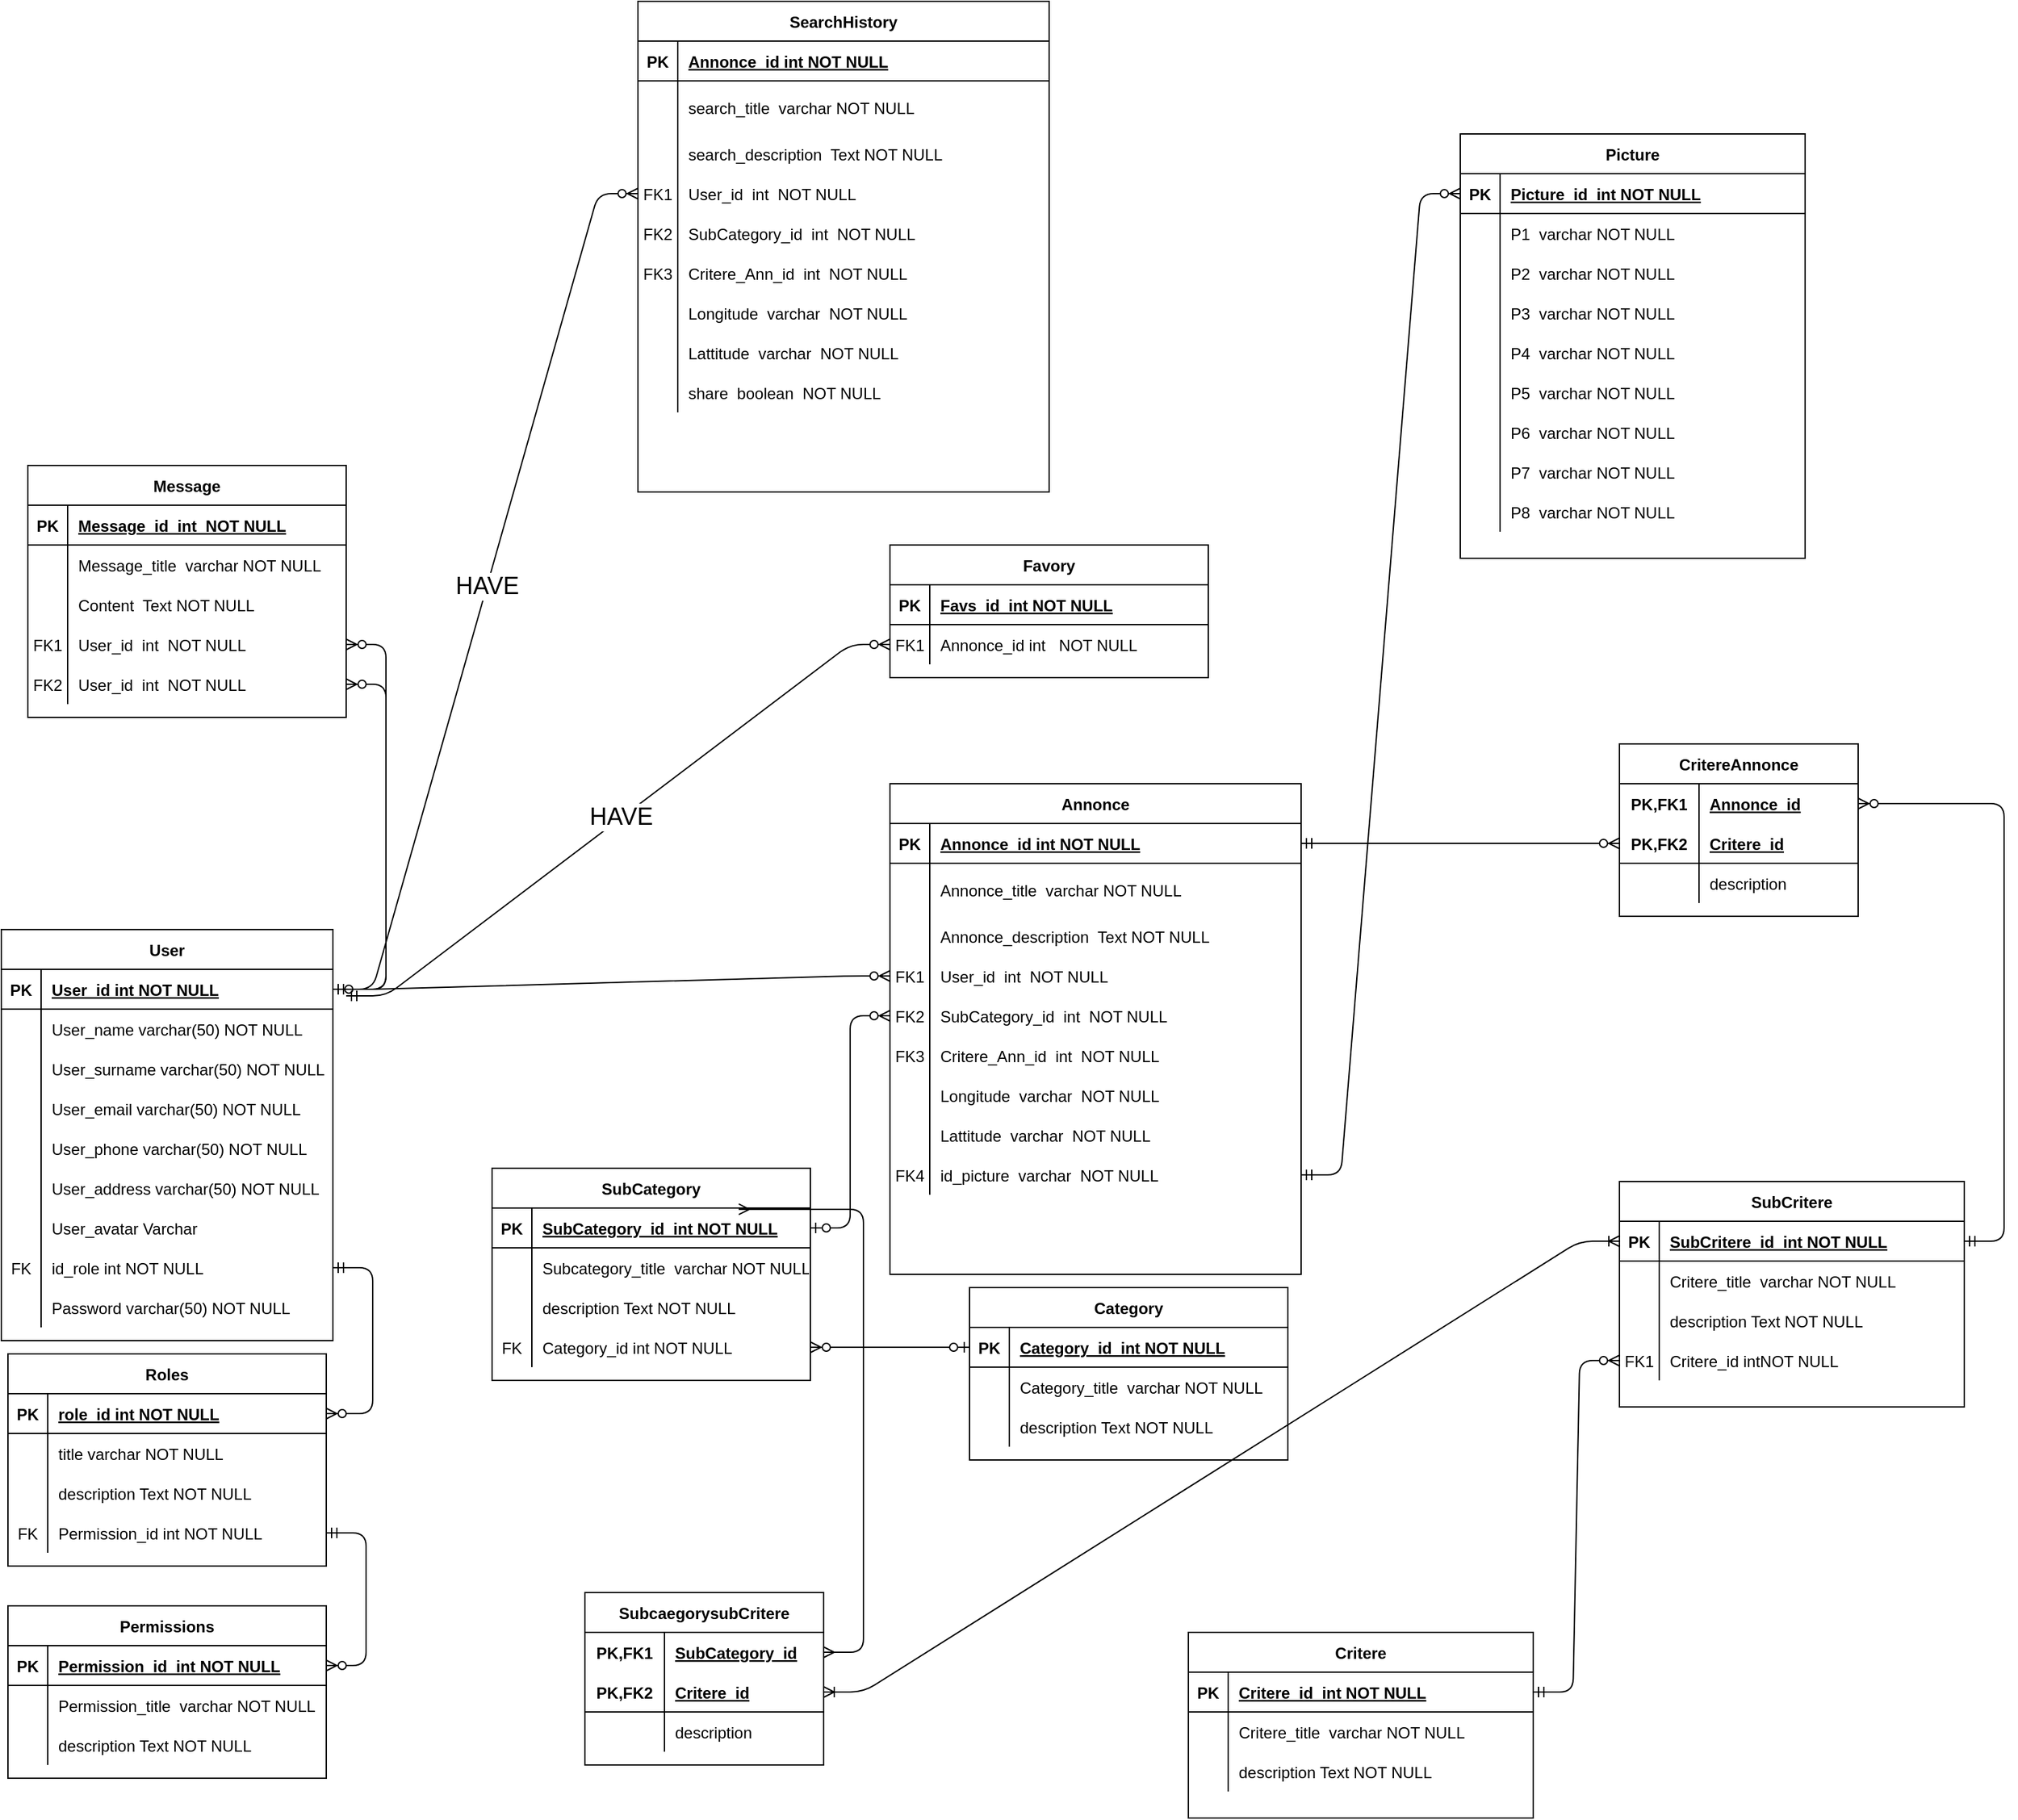 <mxfile version="15.3.8" type="gitlab">
  <diagram id="R2lEEEUBdFMjLlhIrx00" name="Page-1">
    <mxGraphModel dx="1021" dy="1651" grid="1" gridSize="10" guides="1" tooltips="1" connect="1" arrows="1" fold="1" page="1" pageScale="1" pageWidth="850" pageHeight="1100" math="0" shadow="0" extFonts="Permanent Marker^https://fonts.googleapis.com/css?family=Permanent+Marker">
      <root>
        <mxCell id="0" />
        <mxCell id="1" parent="0" />
        <mxCell id="C-vyLk0tnHw3VtMMgP7b-2" value="Annonce" style="shape=table;startSize=30;container=1;collapsible=1;childLayout=tableLayout;fixedRows=1;rowLines=0;fontStyle=1;align=center;resizeLast=1;" parent="1" vertex="1">
          <mxGeometry x="790" y="10" width="310" height="370.0" as="geometry" />
        </mxCell>
        <mxCell id="C-vyLk0tnHw3VtMMgP7b-3" value="" style="shape=partialRectangle;collapsible=0;dropTarget=0;pointerEvents=0;fillColor=none;points=[[0,0.5],[1,0.5]];portConstraint=eastwest;top=0;left=0;right=0;bottom=1;" parent="C-vyLk0tnHw3VtMMgP7b-2" vertex="1">
          <mxGeometry y="30" width="310" height="30" as="geometry" />
        </mxCell>
        <mxCell id="C-vyLk0tnHw3VtMMgP7b-4" value="PK" style="shape=partialRectangle;overflow=hidden;connectable=0;fillColor=none;top=0;left=0;bottom=0;right=0;fontStyle=1;" parent="C-vyLk0tnHw3VtMMgP7b-3" vertex="1">
          <mxGeometry width="30" height="30" as="geometry">
            <mxRectangle width="30" height="30" as="alternateBounds" />
          </mxGeometry>
        </mxCell>
        <mxCell id="C-vyLk0tnHw3VtMMgP7b-5" value="Annonce_id int NOT NULL " style="shape=partialRectangle;overflow=hidden;connectable=0;fillColor=none;top=0;left=0;bottom=0;right=0;align=left;spacingLeft=6;fontStyle=5;" parent="C-vyLk0tnHw3VtMMgP7b-3" vertex="1">
          <mxGeometry x="30" width="280" height="30" as="geometry">
            <mxRectangle width="280" height="30" as="alternateBounds" />
          </mxGeometry>
        </mxCell>
        <mxCell id="C-vyLk0tnHw3VtMMgP7b-6" value="" style="shape=partialRectangle;collapsible=0;dropTarget=0;pointerEvents=0;fillColor=none;points=[[0,0.5],[1,0.5]];portConstraint=eastwest;top=0;left=0;right=0;bottom=0;" parent="C-vyLk0tnHw3VtMMgP7b-2" vertex="1">
          <mxGeometry y="60" width="310" height="40" as="geometry" />
        </mxCell>
        <mxCell id="C-vyLk0tnHw3VtMMgP7b-7" value="" style="shape=partialRectangle;overflow=hidden;connectable=0;fillColor=none;top=0;left=0;bottom=0;right=0;" parent="C-vyLk0tnHw3VtMMgP7b-6" vertex="1">
          <mxGeometry width="30" height="40" as="geometry">
            <mxRectangle width="30" height="40" as="alternateBounds" />
          </mxGeometry>
        </mxCell>
        <mxCell id="C-vyLk0tnHw3VtMMgP7b-8" value="Annonce_title  varchar NOT NULL" style="shape=partialRectangle;overflow=hidden;connectable=0;fillColor=none;top=0;left=0;bottom=0;right=0;align=left;spacingLeft=6;" parent="C-vyLk0tnHw3VtMMgP7b-6" vertex="1">
          <mxGeometry x="30" width="280" height="40" as="geometry">
            <mxRectangle width="280" height="40" as="alternateBounds" />
          </mxGeometry>
        </mxCell>
        <mxCell id="uMVnI9EGZyEc0fEhFDsB-19" value="" style="shape=partialRectangle;collapsible=0;dropTarget=0;pointerEvents=0;fillColor=none;points=[[0,0.5],[1,0.5]];portConstraint=eastwest;top=0;left=0;right=0;bottom=0;" parent="C-vyLk0tnHw3VtMMgP7b-2" vertex="1">
          <mxGeometry y="100" width="310" height="30" as="geometry" />
        </mxCell>
        <mxCell id="uMVnI9EGZyEc0fEhFDsB-20" value="" style="shape=partialRectangle;overflow=hidden;connectable=0;fillColor=none;top=0;left=0;bottom=0;right=0;" parent="uMVnI9EGZyEc0fEhFDsB-19" vertex="1">
          <mxGeometry width="30" height="30" as="geometry">
            <mxRectangle width="30" height="30" as="alternateBounds" />
          </mxGeometry>
        </mxCell>
        <mxCell id="uMVnI9EGZyEc0fEhFDsB-21" value="Annonce_description  Text NOT NULL" style="shape=partialRectangle;overflow=hidden;connectable=0;fillColor=none;top=0;left=0;bottom=0;right=0;align=left;spacingLeft=6;" parent="uMVnI9EGZyEc0fEhFDsB-19" vertex="1">
          <mxGeometry x="30" width="280" height="30" as="geometry">
            <mxRectangle width="280" height="30" as="alternateBounds" />
          </mxGeometry>
        </mxCell>
        <mxCell id="uMVnI9EGZyEc0fEhFDsB-22" value="" style="shape=partialRectangle;collapsible=0;dropTarget=0;pointerEvents=0;fillColor=none;points=[[0,0.5],[1,0.5]];portConstraint=eastwest;top=0;left=0;right=0;bottom=0;" parent="C-vyLk0tnHw3VtMMgP7b-2" vertex="1">
          <mxGeometry y="130" width="310" height="30" as="geometry" />
        </mxCell>
        <mxCell id="uMVnI9EGZyEc0fEhFDsB-23" value="FK1" style="shape=partialRectangle;overflow=hidden;connectable=0;fillColor=none;top=0;left=0;bottom=0;right=0;" parent="uMVnI9EGZyEc0fEhFDsB-22" vertex="1">
          <mxGeometry width="30" height="30" as="geometry">
            <mxRectangle width="30" height="30" as="alternateBounds" />
          </mxGeometry>
        </mxCell>
        <mxCell id="uMVnI9EGZyEc0fEhFDsB-24" value="User_id  int  NOT NULL" style="shape=partialRectangle;overflow=hidden;connectable=0;fillColor=none;top=0;left=0;bottom=0;right=0;align=left;spacingLeft=6;" parent="uMVnI9EGZyEc0fEhFDsB-22" vertex="1">
          <mxGeometry x="30" width="280" height="30" as="geometry">
            <mxRectangle width="280" height="30" as="alternateBounds" />
          </mxGeometry>
        </mxCell>
        <mxCell id="uMVnI9EGZyEc0fEhFDsB-25" value="" style="shape=partialRectangle;collapsible=0;dropTarget=0;pointerEvents=0;fillColor=none;points=[[0,0.5],[1,0.5]];portConstraint=eastwest;top=0;left=0;right=0;bottom=0;" parent="C-vyLk0tnHw3VtMMgP7b-2" vertex="1">
          <mxGeometry y="160" width="310" height="30" as="geometry" />
        </mxCell>
        <mxCell id="uMVnI9EGZyEc0fEhFDsB-26" value="FK2" style="shape=partialRectangle;overflow=hidden;connectable=0;fillColor=none;top=0;left=0;bottom=0;right=0;" parent="uMVnI9EGZyEc0fEhFDsB-25" vertex="1">
          <mxGeometry width="30" height="30" as="geometry">
            <mxRectangle width="30" height="30" as="alternateBounds" />
          </mxGeometry>
        </mxCell>
        <mxCell id="uMVnI9EGZyEc0fEhFDsB-27" value="SubCategory_id  int  NOT NULL" style="shape=partialRectangle;overflow=hidden;connectable=0;fillColor=none;top=0;left=0;bottom=0;right=0;align=left;spacingLeft=6;" parent="uMVnI9EGZyEc0fEhFDsB-25" vertex="1">
          <mxGeometry x="30" width="280" height="30" as="geometry">
            <mxRectangle width="280" height="30" as="alternateBounds" />
          </mxGeometry>
        </mxCell>
        <mxCell id="uMVnI9EGZyEc0fEhFDsB-28" value="" style="shape=partialRectangle;collapsible=0;dropTarget=0;pointerEvents=0;fillColor=none;points=[[0,0.5],[1,0.5]];portConstraint=eastwest;top=0;left=0;right=0;bottom=0;" parent="C-vyLk0tnHw3VtMMgP7b-2" vertex="1">
          <mxGeometry y="190" width="310" height="30" as="geometry" />
        </mxCell>
        <mxCell id="uMVnI9EGZyEc0fEhFDsB-29" value="FK3" style="shape=partialRectangle;overflow=hidden;connectable=0;fillColor=none;top=0;left=0;bottom=0;right=0;" parent="uMVnI9EGZyEc0fEhFDsB-28" vertex="1">
          <mxGeometry width="30" height="30" as="geometry">
            <mxRectangle width="30" height="30" as="alternateBounds" />
          </mxGeometry>
        </mxCell>
        <mxCell id="uMVnI9EGZyEc0fEhFDsB-30" value="Critere_Ann_id  int  NOT NULL" style="shape=partialRectangle;overflow=hidden;connectable=0;fillColor=none;top=0;left=0;bottom=0;right=0;align=left;spacingLeft=6;" parent="uMVnI9EGZyEc0fEhFDsB-28" vertex="1">
          <mxGeometry x="30" width="280" height="30" as="geometry">
            <mxRectangle width="280" height="30" as="alternateBounds" />
          </mxGeometry>
        </mxCell>
        <mxCell id="uMVnI9EGZyEc0fEhFDsB-31" value="" style="shape=partialRectangle;collapsible=0;dropTarget=0;pointerEvents=0;fillColor=none;points=[[0,0.5],[1,0.5]];portConstraint=eastwest;top=0;left=0;right=0;bottom=0;" parent="C-vyLk0tnHw3VtMMgP7b-2" vertex="1">
          <mxGeometry y="220" width="310" height="30" as="geometry" />
        </mxCell>
        <mxCell id="uMVnI9EGZyEc0fEhFDsB-32" value="" style="shape=partialRectangle;overflow=hidden;connectable=0;fillColor=none;top=0;left=0;bottom=0;right=0;" parent="uMVnI9EGZyEc0fEhFDsB-31" vertex="1">
          <mxGeometry width="30" height="30" as="geometry">
            <mxRectangle width="30" height="30" as="alternateBounds" />
          </mxGeometry>
        </mxCell>
        <mxCell id="uMVnI9EGZyEc0fEhFDsB-33" value="Longitude  varchar  NOT NULL" style="shape=partialRectangle;overflow=hidden;connectable=0;fillColor=none;top=0;left=0;bottom=0;right=0;align=left;spacingLeft=6;" parent="uMVnI9EGZyEc0fEhFDsB-31" vertex="1">
          <mxGeometry x="30" width="280" height="30" as="geometry">
            <mxRectangle width="280" height="30" as="alternateBounds" />
          </mxGeometry>
        </mxCell>
        <mxCell id="uMVnI9EGZyEc0fEhFDsB-34" value="" style="shape=partialRectangle;collapsible=0;dropTarget=0;pointerEvents=0;fillColor=none;points=[[0,0.5],[1,0.5]];portConstraint=eastwest;top=0;left=0;right=0;bottom=0;" parent="C-vyLk0tnHw3VtMMgP7b-2" vertex="1">
          <mxGeometry y="250" width="310" height="30" as="geometry" />
        </mxCell>
        <mxCell id="uMVnI9EGZyEc0fEhFDsB-35" value="" style="shape=partialRectangle;overflow=hidden;connectable=0;fillColor=none;top=0;left=0;bottom=0;right=0;" parent="uMVnI9EGZyEc0fEhFDsB-34" vertex="1">
          <mxGeometry width="30" height="30" as="geometry">
            <mxRectangle width="30" height="30" as="alternateBounds" />
          </mxGeometry>
        </mxCell>
        <mxCell id="uMVnI9EGZyEc0fEhFDsB-36" value="Lattitude  varchar  NOT NULL" style="shape=partialRectangle;overflow=hidden;connectable=0;fillColor=none;top=0;left=0;bottom=0;right=0;align=left;spacingLeft=6;" parent="uMVnI9EGZyEc0fEhFDsB-34" vertex="1">
          <mxGeometry x="30" width="280" height="30" as="geometry">
            <mxRectangle width="280" height="30" as="alternateBounds" />
          </mxGeometry>
        </mxCell>
        <mxCell id="p7x9GKk1QMFejI2R4lrO-32" value="" style="shape=partialRectangle;collapsible=0;dropTarget=0;pointerEvents=0;fillColor=none;points=[[0,0.5],[1,0.5]];portConstraint=eastwest;top=0;left=0;right=0;bottom=0;" vertex="1" parent="C-vyLk0tnHw3VtMMgP7b-2">
          <mxGeometry y="280" width="310" height="30" as="geometry" />
        </mxCell>
        <mxCell id="p7x9GKk1QMFejI2R4lrO-33" value="FK4" style="shape=partialRectangle;overflow=hidden;connectable=0;fillColor=none;top=0;left=0;bottom=0;right=0;" vertex="1" parent="p7x9GKk1QMFejI2R4lrO-32">
          <mxGeometry width="30" height="30" as="geometry">
            <mxRectangle width="30" height="30" as="alternateBounds" />
          </mxGeometry>
        </mxCell>
        <mxCell id="p7x9GKk1QMFejI2R4lrO-34" value="id_picture  varchar  NOT NULL" style="shape=partialRectangle;overflow=hidden;connectable=0;fillColor=none;top=0;left=0;bottom=0;right=0;align=left;spacingLeft=6;" vertex="1" parent="p7x9GKk1QMFejI2R4lrO-32">
          <mxGeometry x="30" width="280" height="30" as="geometry">
            <mxRectangle width="280" height="30" as="alternateBounds" />
          </mxGeometry>
        </mxCell>
        <mxCell id="C-vyLk0tnHw3VtMMgP7b-13" value="Roles" style="shape=table;startSize=30;container=1;collapsible=1;childLayout=tableLayout;fixedRows=1;rowLines=0;fontStyle=1;align=center;resizeLast=1;" parent="1" vertex="1">
          <mxGeometry x="125" y="440" width="240" height="160" as="geometry" />
        </mxCell>
        <mxCell id="C-vyLk0tnHw3VtMMgP7b-14" value="" style="shape=partialRectangle;collapsible=0;dropTarget=0;pointerEvents=0;fillColor=none;points=[[0,0.5],[1,0.5]];portConstraint=eastwest;top=0;left=0;right=0;bottom=1;" parent="C-vyLk0tnHw3VtMMgP7b-13" vertex="1">
          <mxGeometry y="30" width="240" height="30" as="geometry" />
        </mxCell>
        <mxCell id="C-vyLk0tnHw3VtMMgP7b-15" value="PK" style="shape=partialRectangle;overflow=hidden;connectable=0;fillColor=none;top=0;left=0;bottom=0;right=0;fontStyle=1;" parent="C-vyLk0tnHw3VtMMgP7b-14" vertex="1">
          <mxGeometry width="30" height="30" as="geometry">
            <mxRectangle width="30" height="30" as="alternateBounds" />
          </mxGeometry>
        </mxCell>
        <mxCell id="C-vyLk0tnHw3VtMMgP7b-16" value="role_id int NOT NULL " style="shape=partialRectangle;overflow=hidden;connectable=0;fillColor=none;top=0;left=0;bottom=0;right=0;align=left;spacingLeft=6;fontStyle=5;" parent="C-vyLk0tnHw3VtMMgP7b-14" vertex="1">
          <mxGeometry x="30" width="210" height="30" as="geometry">
            <mxRectangle width="210" height="30" as="alternateBounds" />
          </mxGeometry>
        </mxCell>
        <mxCell id="C-vyLk0tnHw3VtMMgP7b-17" value="" style="shape=partialRectangle;collapsible=0;dropTarget=0;pointerEvents=0;fillColor=none;points=[[0,0.5],[1,0.5]];portConstraint=eastwest;top=0;left=0;right=0;bottom=0;" parent="C-vyLk0tnHw3VtMMgP7b-13" vertex="1">
          <mxGeometry y="60" width="240" height="30" as="geometry" />
        </mxCell>
        <mxCell id="C-vyLk0tnHw3VtMMgP7b-18" value="" style="shape=partialRectangle;overflow=hidden;connectable=0;fillColor=none;top=0;left=0;bottom=0;right=0;" parent="C-vyLk0tnHw3VtMMgP7b-17" vertex="1">
          <mxGeometry width="30" height="30" as="geometry">
            <mxRectangle width="30" height="30" as="alternateBounds" />
          </mxGeometry>
        </mxCell>
        <mxCell id="C-vyLk0tnHw3VtMMgP7b-19" value="title varchar NOT NULL" style="shape=partialRectangle;overflow=hidden;connectable=0;fillColor=none;top=0;left=0;bottom=0;right=0;align=left;spacingLeft=6;" parent="C-vyLk0tnHw3VtMMgP7b-17" vertex="1">
          <mxGeometry x="30" width="210" height="30" as="geometry">
            <mxRectangle width="210" height="30" as="alternateBounds" />
          </mxGeometry>
        </mxCell>
        <mxCell id="C-vyLk0tnHw3VtMMgP7b-20" value="" style="shape=partialRectangle;collapsible=0;dropTarget=0;pointerEvents=0;fillColor=none;points=[[0,0.5],[1,0.5]];portConstraint=eastwest;top=0;left=0;right=0;bottom=0;" parent="C-vyLk0tnHw3VtMMgP7b-13" vertex="1">
          <mxGeometry y="90" width="240" height="30" as="geometry" />
        </mxCell>
        <mxCell id="C-vyLk0tnHw3VtMMgP7b-21" value="" style="shape=partialRectangle;overflow=hidden;connectable=0;fillColor=none;top=0;left=0;bottom=0;right=0;" parent="C-vyLk0tnHw3VtMMgP7b-20" vertex="1">
          <mxGeometry width="30" height="30" as="geometry">
            <mxRectangle width="30" height="30" as="alternateBounds" />
          </mxGeometry>
        </mxCell>
        <mxCell id="C-vyLk0tnHw3VtMMgP7b-22" value="description Text NOT NULL" style="shape=partialRectangle;overflow=hidden;connectable=0;fillColor=none;top=0;left=0;bottom=0;right=0;align=left;spacingLeft=6;" parent="C-vyLk0tnHw3VtMMgP7b-20" vertex="1">
          <mxGeometry x="30" width="210" height="30" as="geometry">
            <mxRectangle width="210" height="30" as="alternateBounds" />
          </mxGeometry>
        </mxCell>
        <mxCell id="uMVnI9EGZyEc0fEhFDsB-37" value="" style="shape=partialRectangle;collapsible=0;dropTarget=0;pointerEvents=0;fillColor=none;points=[[0,0.5],[1,0.5]];portConstraint=eastwest;top=0;left=0;right=0;bottom=0;" parent="C-vyLk0tnHw3VtMMgP7b-13" vertex="1">
          <mxGeometry y="120" width="240" height="30" as="geometry" />
        </mxCell>
        <mxCell id="uMVnI9EGZyEc0fEhFDsB-38" value="FK" style="shape=partialRectangle;overflow=hidden;connectable=0;fillColor=none;top=0;left=0;bottom=0;right=0;" parent="uMVnI9EGZyEc0fEhFDsB-37" vertex="1">
          <mxGeometry width="30" height="30" as="geometry">
            <mxRectangle width="30" height="30" as="alternateBounds" />
          </mxGeometry>
        </mxCell>
        <mxCell id="uMVnI9EGZyEc0fEhFDsB-39" value="Permission_id int NOT NULL" style="shape=partialRectangle;overflow=hidden;connectable=0;fillColor=none;top=0;left=0;bottom=0;right=0;align=left;spacingLeft=6;" parent="uMVnI9EGZyEc0fEhFDsB-37" vertex="1">
          <mxGeometry x="30" width="210" height="30" as="geometry">
            <mxRectangle width="210" height="30" as="alternateBounds" />
          </mxGeometry>
        </mxCell>
        <mxCell id="C-vyLk0tnHw3VtMMgP7b-23" value="User" style="shape=table;startSize=30;container=1;collapsible=1;childLayout=tableLayout;fixedRows=1;rowLines=0;fontStyle=1;align=center;resizeLast=1;" parent="1" vertex="1">
          <mxGeometry x="120" y="120" width="250" height="310" as="geometry" />
        </mxCell>
        <mxCell id="C-vyLk0tnHw3VtMMgP7b-24" value="" style="shape=partialRectangle;collapsible=0;dropTarget=0;pointerEvents=0;fillColor=none;points=[[0,0.5],[1,0.5]];portConstraint=eastwest;top=0;left=0;right=0;bottom=1;" parent="C-vyLk0tnHw3VtMMgP7b-23" vertex="1">
          <mxGeometry y="30" width="250" height="30" as="geometry" />
        </mxCell>
        <mxCell id="C-vyLk0tnHw3VtMMgP7b-25" value="PK" style="shape=partialRectangle;overflow=hidden;connectable=0;fillColor=none;top=0;left=0;bottom=0;right=0;fontStyle=1;" parent="C-vyLk0tnHw3VtMMgP7b-24" vertex="1">
          <mxGeometry width="30" height="30" as="geometry">
            <mxRectangle width="30" height="30" as="alternateBounds" />
          </mxGeometry>
        </mxCell>
        <mxCell id="C-vyLk0tnHw3VtMMgP7b-26" value="User_id int NOT NULL " style="shape=partialRectangle;overflow=hidden;connectable=0;fillColor=none;top=0;left=0;bottom=0;right=0;align=left;spacingLeft=6;fontStyle=5;" parent="C-vyLk0tnHw3VtMMgP7b-24" vertex="1">
          <mxGeometry x="30" width="220" height="30" as="geometry">
            <mxRectangle width="220" height="30" as="alternateBounds" />
          </mxGeometry>
        </mxCell>
        <mxCell id="C-vyLk0tnHw3VtMMgP7b-27" value="" style="shape=partialRectangle;collapsible=0;dropTarget=0;pointerEvents=0;fillColor=none;points=[[0,0.5],[1,0.5]];portConstraint=eastwest;top=0;left=0;right=0;bottom=0;" parent="C-vyLk0tnHw3VtMMgP7b-23" vertex="1">
          <mxGeometry y="60" width="250" height="30" as="geometry" />
        </mxCell>
        <mxCell id="C-vyLk0tnHw3VtMMgP7b-28" value="" style="shape=partialRectangle;overflow=hidden;connectable=0;fillColor=none;top=0;left=0;bottom=0;right=0;" parent="C-vyLk0tnHw3VtMMgP7b-27" vertex="1">
          <mxGeometry width="30" height="30" as="geometry">
            <mxRectangle width="30" height="30" as="alternateBounds" />
          </mxGeometry>
        </mxCell>
        <mxCell id="C-vyLk0tnHw3VtMMgP7b-29" value="User_name varchar(50) NOT NULL" style="shape=partialRectangle;overflow=hidden;connectable=0;fillColor=none;top=0;left=0;bottom=0;right=0;align=left;spacingLeft=6;" parent="C-vyLk0tnHw3VtMMgP7b-27" vertex="1">
          <mxGeometry x="30" width="220" height="30" as="geometry">
            <mxRectangle width="220" height="30" as="alternateBounds" />
          </mxGeometry>
        </mxCell>
        <mxCell id="uMVnI9EGZyEc0fEhFDsB-1" value="" style="shape=partialRectangle;collapsible=0;dropTarget=0;pointerEvents=0;fillColor=none;points=[[0,0.5],[1,0.5]];portConstraint=eastwest;top=0;left=0;right=0;bottom=0;" parent="C-vyLk0tnHw3VtMMgP7b-23" vertex="1">
          <mxGeometry y="90" width="250" height="30" as="geometry" />
        </mxCell>
        <mxCell id="uMVnI9EGZyEc0fEhFDsB-2" value="" style="shape=partialRectangle;overflow=hidden;connectable=0;fillColor=none;top=0;left=0;bottom=0;right=0;" parent="uMVnI9EGZyEc0fEhFDsB-1" vertex="1">
          <mxGeometry width="30" height="30" as="geometry">
            <mxRectangle width="30" height="30" as="alternateBounds" />
          </mxGeometry>
        </mxCell>
        <mxCell id="uMVnI9EGZyEc0fEhFDsB-3" value="User_surname varchar(50) NOT NULL" style="shape=partialRectangle;overflow=hidden;connectable=0;fillColor=none;top=0;left=0;bottom=0;right=0;align=left;spacingLeft=6;" parent="uMVnI9EGZyEc0fEhFDsB-1" vertex="1">
          <mxGeometry x="30" width="220" height="30" as="geometry">
            <mxRectangle width="220" height="30" as="alternateBounds" />
          </mxGeometry>
        </mxCell>
        <mxCell id="uMVnI9EGZyEc0fEhFDsB-4" value="" style="shape=partialRectangle;collapsible=0;dropTarget=0;pointerEvents=0;fillColor=none;points=[[0,0.5],[1,0.5]];portConstraint=eastwest;top=0;left=0;right=0;bottom=0;" parent="C-vyLk0tnHw3VtMMgP7b-23" vertex="1">
          <mxGeometry y="120" width="250" height="30" as="geometry" />
        </mxCell>
        <mxCell id="uMVnI9EGZyEc0fEhFDsB-5" value="" style="shape=partialRectangle;overflow=hidden;connectable=0;fillColor=none;top=0;left=0;bottom=0;right=0;" parent="uMVnI9EGZyEc0fEhFDsB-4" vertex="1">
          <mxGeometry width="30" height="30" as="geometry">
            <mxRectangle width="30" height="30" as="alternateBounds" />
          </mxGeometry>
        </mxCell>
        <mxCell id="uMVnI9EGZyEc0fEhFDsB-6" value="User_email varchar(50) NOT NULL" style="shape=partialRectangle;overflow=hidden;connectable=0;fillColor=none;top=0;left=0;bottom=0;right=0;align=left;spacingLeft=6;" parent="uMVnI9EGZyEc0fEhFDsB-4" vertex="1">
          <mxGeometry x="30" width="220" height="30" as="geometry">
            <mxRectangle width="220" height="30" as="alternateBounds" />
          </mxGeometry>
        </mxCell>
        <mxCell id="uMVnI9EGZyEc0fEhFDsB-7" value="" style="shape=partialRectangle;collapsible=0;dropTarget=0;pointerEvents=0;fillColor=none;points=[[0,0.5],[1,0.5]];portConstraint=eastwest;top=0;left=0;right=0;bottom=0;" parent="C-vyLk0tnHw3VtMMgP7b-23" vertex="1">
          <mxGeometry y="150" width="250" height="30" as="geometry" />
        </mxCell>
        <mxCell id="uMVnI9EGZyEc0fEhFDsB-8" value="" style="shape=partialRectangle;overflow=hidden;connectable=0;fillColor=none;top=0;left=0;bottom=0;right=0;" parent="uMVnI9EGZyEc0fEhFDsB-7" vertex="1">
          <mxGeometry width="30" height="30" as="geometry">
            <mxRectangle width="30" height="30" as="alternateBounds" />
          </mxGeometry>
        </mxCell>
        <mxCell id="uMVnI9EGZyEc0fEhFDsB-9" value="User_phone varchar(50) NOT NULL" style="shape=partialRectangle;overflow=hidden;connectable=0;fillColor=none;top=0;left=0;bottom=0;right=0;align=left;spacingLeft=6;" parent="uMVnI9EGZyEc0fEhFDsB-7" vertex="1">
          <mxGeometry x="30" width="220" height="30" as="geometry">
            <mxRectangle width="220" height="30" as="alternateBounds" />
          </mxGeometry>
        </mxCell>
        <mxCell id="uMVnI9EGZyEc0fEhFDsB-10" value="" style="shape=partialRectangle;collapsible=0;dropTarget=0;pointerEvents=0;fillColor=none;points=[[0,0.5],[1,0.5]];portConstraint=eastwest;top=0;left=0;right=0;bottom=0;" parent="C-vyLk0tnHw3VtMMgP7b-23" vertex="1">
          <mxGeometry y="180" width="250" height="30" as="geometry" />
        </mxCell>
        <mxCell id="uMVnI9EGZyEc0fEhFDsB-11" value="" style="shape=partialRectangle;overflow=hidden;connectable=0;fillColor=none;top=0;left=0;bottom=0;right=0;" parent="uMVnI9EGZyEc0fEhFDsB-10" vertex="1">
          <mxGeometry width="30" height="30" as="geometry">
            <mxRectangle width="30" height="30" as="alternateBounds" />
          </mxGeometry>
        </mxCell>
        <mxCell id="uMVnI9EGZyEc0fEhFDsB-12" value="User_address varchar(50) NOT NULL" style="shape=partialRectangle;overflow=hidden;connectable=0;fillColor=none;top=0;left=0;bottom=0;right=0;align=left;spacingLeft=6;" parent="uMVnI9EGZyEc0fEhFDsB-10" vertex="1">
          <mxGeometry x="30" width="220" height="30" as="geometry">
            <mxRectangle width="220" height="30" as="alternateBounds" />
          </mxGeometry>
        </mxCell>
        <mxCell id="uMVnI9EGZyEc0fEhFDsB-13" value="" style="shape=partialRectangle;collapsible=0;dropTarget=0;pointerEvents=0;fillColor=none;points=[[0,0.5],[1,0.5]];portConstraint=eastwest;top=0;left=0;right=0;bottom=0;" parent="C-vyLk0tnHw3VtMMgP7b-23" vertex="1">
          <mxGeometry y="210" width="250" height="30" as="geometry" />
        </mxCell>
        <mxCell id="uMVnI9EGZyEc0fEhFDsB-14" value="" style="shape=partialRectangle;overflow=hidden;connectable=0;fillColor=none;top=0;left=0;bottom=0;right=0;" parent="uMVnI9EGZyEc0fEhFDsB-13" vertex="1">
          <mxGeometry width="30" height="30" as="geometry">
            <mxRectangle width="30" height="30" as="alternateBounds" />
          </mxGeometry>
        </mxCell>
        <mxCell id="uMVnI9EGZyEc0fEhFDsB-15" value="User_avatar Varchar" style="shape=partialRectangle;overflow=hidden;connectable=0;fillColor=none;top=0;left=0;bottom=0;right=0;align=left;spacingLeft=6;" parent="uMVnI9EGZyEc0fEhFDsB-13" vertex="1">
          <mxGeometry x="30" width="220" height="30" as="geometry">
            <mxRectangle width="220" height="30" as="alternateBounds" />
          </mxGeometry>
        </mxCell>
        <mxCell id="uMVnI9EGZyEc0fEhFDsB-16" value="" style="shape=partialRectangle;collapsible=0;dropTarget=0;pointerEvents=0;fillColor=none;points=[[0,0.5],[1,0.5]];portConstraint=eastwest;top=0;left=0;right=0;bottom=0;" parent="C-vyLk0tnHw3VtMMgP7b-23" vertex="1">
          <mxGeometry y="240" width="250" height="30" as="geometry" />
        </mxCell>
        <mxCell id="uMVnI9EGZyEc0fEhFDsB-17" value="FK" style="shape=partialRectangle;overflow=hidden;connectable=0;fillColor=none;top=0;left=0;bottom=0;right=0;" parent="uMVnI9EGZyEc0fEhFDsB-16" vertex="1">
          <mxGeometry width="30" height="30" as="geometry">
            <mxRectangle width="30" height="30" as="alternateBounds" />
          </mxGeometry>
        </mxCell>
        <mxCell id="uMVnI9EGZyEc0fEhFDsB-18" value="id_role int NOT NULL " style="shape=partialRectangle;overflow=hidden;connectable=0;fillColor=none;top=0;left=0;bottom=0;right=0;align=left;spacingLeft=6;" parent="uMVnI9EGZyEc0fEhFDsB-16" vertex="1">
          <mxGeometry x="30" width="220" height="30" as="geometry">
            <mxRectangle width="220" height="30" as="alternateBounds" />
          </mxGeometry>
        </mxCell>
        <mxCell id="p7x9GKk1QMFejI2R4lrO-29" value="" style="shape=partialRectangle;collapsible=0;dropTarget=0;pointerEvents=0;fillColor=none;points=[[0,0.5],[1,0.5]];portConstraint=eastwest;top=0;left=0;right=0;bottom=0;" vertex="1" parent="C-vyLk0tnHw3VtMMgP7b-23">
          <mxGeometry y="270" width="250" height="30" as="geometry" />
        </mxCell>
        <mxCell id="p7x9GKk1QMFejI2R4lrO-30" value="" style="shape=partialRectangle;overflow=hidden;connectable=0;fillColor=none;top=0;left=0;bottom=0;right=0;" vertex="1" parent="p7x9GKk1QMFejI2R4lrO-29">
          <mxGeometry width="30" height="30" as="geometry">
            <mxRectangle width="30" height="30" as="alternateBounds" />
          </mxGeometry>
        </mxCell>
        <mxCell id="p7x9GKk1QMFejI2R4lrO-31" value="Password varchar(50) NOT NULL" style="shape=partialRectangle;overflow=hidden;connectable=0;fillColor=none;top=0;left=0;bottom=0;right=0;align=left;spacingLeft=6;" vertex="1" parent="p7x9GKk1QMFejI2R4lrO-29">
          <mxGeometry x="30" width="220" height="30" as="geometry">
            <mxRectangle width="220" height="30" as="alternateBounds" />
          </mxGeometry>
        </mxCell>
        <mxCell id="uMVnI9EGZyEc0fEhFDsB-40" value="Category" style="shape=table;startSize=30;container=1;collapsible=1;childLayout=tableLayout;fixedRows=1;rowLines=0;fontStyle=1;align=center;resizeLast=1;" parent="1" vertex="1">
          <mxGeometry x="850" y="390" width="240" height="130" as="geometry" />
        </mxCell>
        <mxCell id="uMVnI9EGZyEc0fEhFDsB-41" value="" style="shape=partialRectangle;collapsible=0;dropTarget=0;pointerEvents=0;fillColor=none;points=[[0,0.5],[1,0.5]];portConstraint=eastwest;top=0;left=0;right=0;bottom=1;" parent="uMVnI9EGZyEc0fEhFDsB-40" vertex="1">
          <mxGeometry y="30" width="240" height="30" as="geometry" />
        </mxCell>
        <mxCell id="uMVnI9EGZyEc0fEhFDsB-42" value="PK" style="shape=partialRectangle;overflow=hidden;connectable=0;fillColor=none;top=0;left=0;bottom=0;right=0;fontStyle=1;" parent="uMVnI9EGZyEc0fEhFDsB-41" vertex="1">
          <mxGeometry width="30" height="30" as="geometry">
            <mxRectangle width="30" height="30" as="alternateBounds" />
          </mxGeometry>
        </mxCell>
        <mxCell id="uMVnI9EGZyEc0fEhFDsB-43" value="Category_id  int NOT NULL " style="shape=partialRectangle;overflow=hidden;connectable=0;fillColor=none;top=0;left=0;bottom=0;right=0;align=left;spacingLeft=6;fontStyle=5;" parent="uMVnI9EGZyEc0fEhFDsB-41" vertex="1">
          <mxGeometry x="30" width="210" height="30" as="geometry">
            <mxRectangle width="210" height="30" as="alternateBounds" />
          </mxGeometry>
        </mxCell>
        <mxCell id="uMVnI9EGZyEc0fEhFDsB-44" value="" style="shape=partialRectangle;collapsible=0;dropTarget=0;pointerEvents=0;fillColor=none;points=[[0,0.5],[1,0.5]];portConstraint=eastwest;top=0;left=0;right=0;bottom=0;" parent="uMVnI9EGZyEc0fEhFDsB-40" vertex="1">
          <mxGeometry y="60" width="240" height="30" as="geometry" />
        </mxCell>
        <mxCell id="uMVnI9EGZyEc0fEhFDsB-45" value="" style="shape=partialRectangle;overflow=hidden;connectable=0;fillColor=none;top=0;left=0;bottom=0;right=0;" parent="uMVnI9EGZyEc0fEhFDsB-44" vertex="1">
          <mxGeometry width="30" height="30" as="geometry">
            <mxRectangle width="30" height="30" as="alternateBounds" />
          </mxGeometry>
        </mxCell>
        <mxCell id="uMVnI9EGZyEc0fEhFDsB-46" value="Category_title  varchar NOT NULL" style="shape=partialRectangle;overflow=hidden;connectable=0;fillColor=none;top=0;left=0;bottom=0;right=0;align=left;spacingLeft=6;" parent="uMVnI9EGZyEc0fEhFDsB-44" vertex="1">
          <mxGeometry x="30" width="210" height="30" as="geometry">
            <mxRectangle width="210" height="30" as="alternateBounds" />
          </mxGeometry>
        </mxCell>
        <mxCell id="uMVnI9EGZyEc0fEhFDsB-47" value="" style="shape=partialRectangle;collapsible=0;dropTarget=0;pointerEvents=0;fillColor=none;points=[[0,0.5],[1,0.5]];portConstraint=eastwest;top=0;left=0;right=0;bottom=0;" parent="uMVnI9EGZyEc0fEhFDsB-40" vertex="1">
          <mxGeometry y="90" width="240" height="30" as="geometry" />
        </mxCell>
        <mxCell id="uMVnI9EGZyEc0fEhFDsB-48" value="" style="shape=partialRectangle;overflow=hidden;connectable=0;fillColor=none;top=0;left=0;bottom=0;right=0;" parent="uMVnI9EGZyEc0fEhFDsB-47" vertex="1">
          <mxGeometry width="30" height="30" as="geometry">
            <mxRectangle width="30" height="30" as="alternateBounds" />
          </mxGeometry>
        </mxCell>
        <mxCell id="uMVnI9EGZyEc0fEhFDsB-49" value="description Text NOT NULL" style="shape=partialRectangle;overflow=hidden;connectable=0;fillColor=none;top=0;left=0;bottom=0;right=0;align=left;spacingLeft=6;" parent="uMVnI9EGZyEc0fEhFDsB-47" vertex="1">
          <mxGeometry x="30" width="210" height="30" as="geometry">
            <mxRectangle width="210" height="30" as="alternateBounds" />
          </mxGeometry>
        </mxCell>
        <mxCell id="uMVnI9EGZyEc0fEhFDsB-53" value="Permissions" style="shape=table;startSize=30;container=1;collapsible=1;childLayout=tableLayout;fixedRows=1;rowLines=0;fontStyle=1;align=center;resizeLast=1;" parent="1" vertex="1">
          <mxGeometry x="125" y="630" width="240" height="130" as="geometry" />
        </mxCell>
        <mxCell id="uMVnI9EGZyEc0fEhFDsB-54" value="" style="shape=partialRectangle;collapsible=0;dropTarget=0;pointerEvents=0;fillColor=none;points=[[0,0.5],[1,0.5]];portConstraint=eastwest;top=0;left=0;right=0;bottom=1;" parent="uMVnI9EGZyEc0fEhFDsB-53" vertex="1">
          <mxGeometry y="30" width="240" height="30" as="geometry" />
        </mxCell>
        <mxCell id="uMVnI9EGZyEc0fEhFDsB-55" value="PK" style="shape=partialRectangle;overflow=hidden;connectable=0;fillColor=none;top=0;left=0;bottom=0;right=0;fontStyle=1;" parent="uMVnI9EGZyEc0fEhFDsB-54" vertex="1">
          <mxGeometry width="30" height="30" as="geometry">
            <mxRectangle width="30" height="30" as="alternateBounds" />
          </mxGeometry>
        </mxCell>
        <mxCell id="uMVnI9EGZyEc0fEhFDsB-56" value="Permission_id  int NOT NULL " style="shape=partialRectangle;overflow=hidden;connectable=0;fillColor=none;top=0;left=0;bottom=0;right=0;align=left;spacingLeft=6;fontStyle=5;" parent="uMVnI9EGZyEc0fEhFDsB-54" vertex="1">
          <mxGeometry x="30" width="210" height="30" as="geometry">
            <mxRectangle width="210" height="30" as="alternateBounds" />
          </mxGeometry>
        </mxCell>
        <mxCell id="uMVnI9EGZyEc0fEhFDsB-57" value="" style="shape=partialRectangle;collapsible=0;dropTarget=0;pointerEvents=0;fillColor=none;points=[[0,0.5],[1,0.5]];portConstraint=eastwest;top=0;left=0;right=0;bottom=0;" parent="uMVnI9EGZyEc0fEhFDsB-53" vertex="1">
          <mxGeometry y="60" width="240" height="30" as="geometry" />
        </mxCell>
        <mxCell id="uMVnI9EGZyEc0fEhFDsB-58" value="" style="shape=partialRectangle;overflow=hidden;connectable=0;fillColor=none;top=0;left=0;bottom=0;right=0;" parent="uMVnI9EGZyEc0fEhFDsB-57" vertex="1">
          <mxGeometry width="30" height="30" as="geometry">
            <mxRectangle width="30" height="30" as="alternateBounds" />
          </mxGeometry>
        </mxCell>
        <mxCell id="uMVnI9EGZyEc0fEhFDsB-59" value="Permission_title  varchar NOT NULL" style="shape=partialRectangle;overflow=hidden;connectable=0;fillColor=none;top=0;left=0;bottom=0;right=0;align=left;spacingLeft=6;" parent="uMVnI9EGZyEc0fEhFDsB-57" vertex="1">
          <mxGeometry x="30" width="210" height="30" as="geometry">
            <mxRectangle width="210" height="30" as="alternateBounds" />
          </mxGeometry>
        </mxCell>
        <mxCell id="uMVnI9EGZyEc0fEhFDsB-60" value="" style="shape=partialRectangle;collapsible=0;dropTarget=0;pointerEvents=0;fillColor=none;points=[[0,0.5],[1,0.5]];portConstraint=eastwest;top=0;left=0;right=0;bottom=0;" parent="uMVnI9EGZyEc0fEhFDsB-53" vertex="1">
          <mxGeometry y="90" width="240" height="30" as="geometry" />
        </mxCell>
        <mxCell id="uMVnI9EGZyEc0fEhFDsB-61" value="" style="shape=partialRectangle;overflow=hidden;connectable=0;fillColor=none;top=0;left=0;bottom=0;right=0;" parent="uMVnI9EGZyEc0fEhFDsB-60" vertex="1">
          <mxGeometry width="30" height="30" as="geometry">
            <mxRectangle width="30" height="30" as="alternateBounds" />
          </mxGeometry>
        </mxCell>
        <mxCell id="uMVnI9EGZyEc0fEhFDsB-62" value="description Text NOT NULL" style="shape=partialRectangle;overflow=hidden;connectable=0;fillColor=none;top=0;left=0;bottom=0;right=0;align=left;spacingLeft=6;" parent="uMVnI9EGZyEc0fEhFDsB-60" vertex="1">
          <mxGeometry x="30" width="210" height="30" as="geometry">
            <mxRectangle width="210" height="30" as="alternateBounds" />
          </mxGeometry>
        </mxCell>
        <mxCell id="uMVnI9EGZyEc0fEhFDsB-73" value="SubCategory" style="shape=table;startSize=30;container=1;collapsible=1;childLayout=tableLayout;fixedRows=1;rowLines=0;fontStyle=1;align=center;resizeLast=1;" parent="1" vertex="1">
          <mxGeometry x="490" y="300" width="240" height="160" as="geometry" />
        </mxCell>
        <mxCell id="uMVnI9EGZyEc0fEhFDsB-74" value="" style="shape=partialRectangle;collapsible=0;dropTarget=0;pointerEvents=0;fillColor=none;points=[[0,0.5],[1,0.5]];portConstraint=eastwest;top=0;left=0;right=0;bottom=1;" parent="uMVnI9EGZyEc0fEhFDsB-73" vertex="1">
          <mxGeometry y="30" width="240" height="30" as="geometry" />
        </mxCell>
        <mxCell id="uMVnI9EGZyEc0fEhFDsB-75" value="PK" style="shape=partialRectangle;overflow=hidden;connectable=0;fillColor=none;top=0;left=0;bottom=0;right=0;fontStyle=1;" parent="uMVnI9EGZyEc0fEhFDsB-74" vertex="1">
          <mxGeometry width="30" height="30" as="geometry">
            <mxRectangle width="30" height="30" as="alternateBounds" />
          </mxGeometry>
        </mxCell>
        <mxCell id="uMVnI9EGZyEc0fEhFDsB-76" value="SubCategory_id  int NOT NULL " style="shape=partialRectangle;overflow=hidden;connectable=0;fillColor=none;top=0;left=0;bottom=0;right=0;align=left;spacingLeft=6;fontStyle=5;" parent="uMVnI9EGZyEc0fEhFDsB-74" vertex="1">
          <mxGeometry x="30" width="210" height="30" as="geometry">
            <mxRectangle width="210" height="30" as="alternateBounds" />
          </mxGeometry>
        </mxCell>
        <mxCell id="uMVnI9EGZyEc0fEhFDsB-77" value="" style="shape=partialRectangle;collapsible=0;dropTarget=0;pointerEvents=0;fillColor=none;points=[[0,0.5],[1,0.5]];portConstraint=eastwest;top=0;left=0;right=0;bottom=0;" parent="uMVnI9EGZyEc0fEhFDsB-73" vertex="1">
          <mxGeometry y="60" width="240" height="30" as="geometry" />
        </mxCell>
        <mxCell id="uMVnI9EGZyEc0fEhFDsB-78" value="" style="shape=partialRectangle;overflow=hidden;connectable=0;fillColor=none;top=0;left=0;bottom=0;right=0;" parent="uMVnI9EGZyEc0fEhFDsB-77" vertex="1">
          <mxGeometry width="30" height="30" as="geometry">
            <mxRectangle width="30" height="30" as="alternateBounds" />
          </mxGeometry>
        </mxCell>
        <mxCell id="uMVnI9EGZyEc0fEhFDsB-79" value="Subcategory_title  varchar NOT NULL" style="shape=partialRectangle;overflow=hidden;connectable=0;fillColor=none;top=0;left=0;bottom=0;right=0;align=left;spacingLeft=6;" parent="uMVnI9EGZyEc0fEhFDsB-77" vertex="1">
          <mxGeometry x="30" width="210" height="30" as="geometry">
            <mxRectangle width="210" height="30" as="alternateBounds" />
          </mxGeometry>
        </mxCell>
        <mxCell id="uMVnI9EGZyEc0fEhFDsB-80" value="" style="shape=partialRectangle;collapsible=0;dropTarget=0;pointerEvents=0;fillColor=none;points=[[0,0.5],[1,0.5]];portConstraint=eastwest;top=0;left=0;right=0;bottom=0;" parent="uMVnI9EGZyEc0fEhFDsB-73" vertex="1">
          <mxGeometry y="90" width="240" height="30" as="geometry" />
        </mxCell>
        <mxCell id="uMVnI9EGZyEc0fEhFDsB-81" value="" style="shape=partialRectangle;overflow=hidden;connectable=0;fillColor=none;top=0;left=0;bottom=0;right=0;" parent="uMVnI9EGZyEc0fEhFDsB-80" vertex="1">
          <mxGeometry width="30" height="30" as="geometry">
            <mxRectangle width="30" height="30" as="alternateBounds" />
          </mxGeometry>
        </mxCell>
        <mxCell id="uMVnI9EGZyEc0fEhFDsB-82" value="description Text NOT NULL" style="shape=partialRectangle;overflow=hidden;connectable=0;fillColor=none;top=0;left=0;bottom=0;right=0;align=left;spacingLeft=6;" parent="uMVnI9EGZyEc0fEhFDsB-80" vertex="1">
          <mxGeometry x="30" width="210" height="30" as="geometry">
            <mxRectangle width="210" height="30" as="alternateBounds" />
          </mxGeometry>
        </mxCell>
        <mxCell id="uMVnI9EGZyEc0fEhFDsB-83" value="" style="shape=partialRectangle;collapsible=0;dropTarget=0;pointerEvents=0;fillColor=none;points=[[0,0.5],[1,0.5]];portConstraint=eastwest;top=0;left=0;right=0;bottom=0;" parent="uMVnI9EGZyEc0fEhFDsB-73" vertex="1">
          <mxGeometry y="120" width="240" height="30" as="geometry" />
        </mxCell>
        <mxCell id="uMVnI9EGZyEc0fEhFDsB-84" value="FK" style="shape=partialRectangle;overflow=hidden;connectable=0;fillColor=none;top=0;left=0;bottom=0;right=0;" parent="uMVnI9EGZyEc0fEhFDsB-83" vertex="1">
          <mxGeometry width="30" height="30" as="geometry">
            <mxRectangle width="30" height="30" as="alternateBounds" />
          </mxGeometry>
        </mxCell>
        <mxCell id="uMVnI9EGZyEc0fEhFDsB-85" value="Category_id int NOT NULL" style="shape=partialRectangle;overflow=hidden;connectable=0;fillColor=none;top=0;left=0;bottom=0;right=0;align=left;spacingLeft=6;" parent="uMVnI9EGZyEc0fEhFDsB-83" vertex="1">
          <mxGeometry x="30" width="210" height="30" as="geometry">
            <mxRectangle width="210" height="30" as="alternateBounds" />
          </mxGeometry>
        </mxCell>
        <mxCell id="uMVnI9EGZyEc0fEhFDsB-99" value="SubCritere" style="shape=table;startSize=30;container=1;collapsible=1;childLayout=tableLayout;fixedRows=1;rowLines=0;fontStyle=1;align=center;resizeLast=1;" parent="1" vertex="1">
          <mxGeometry x="1340" y="310" width="260" height="170" as="geometry" />
        </mxCell>
        <mxCell id="uMVnI9EGZyEc0fEhFDsB-100" value="" style="shape=partialRectangle;collapsible=0;dropTarget=0;pointerEvents=0;fillColor=none;points=[[0,0.5],[1,0.5]];portConstraint=eastwest;top=0;left=0;right=0;bottom=1;" parent="uMVnI9EGZyEc0fEhFDsB-99" vertex="1">
          <mxGeometry y="30" width="260" height="30" as="geometry" />
        </mxCell>
        <mxCell id="uMVnI9EGZyEc0fEhFDsB-101" value="PK" style="shape=partialRectangle;overflow=hidden;connectable=0;fillColor=none;top=0;left=0;bottom=0;right=0;fontStyle=1;" parent="uMVnI9EGZyEc0fEhFDsB-100" vertex="1">
          <mxGeometry width="30" height="30" as="geometry">
            <mxRectangle width="30" height="30" as="alternateBounds" />
          </mxGeometry>
        </mxCell>
        <mxCell id="uMVnI9EGZyEc0fEhFDsB-102" value="SubCritere_id  int NOT NULL " style="shape=partialRectangle;overflow=hidden;connectable=0;fillColor=none;top=0;left=0;bottom=0;right=0;align=left;spacingLeft=6;fontStyle=5;" parent="uMVnI9EGZyEc0fEhFDsB-100" vertex="1">
          <mxGeometry x="30" width="230" height="30" as="geometry">
            <mxRectangle width="230" height="30" as="alternateBounds" />
          </mxGeometry>
        </mxCell>
        <mxCell id="uMVnI9EGZyEc0fEhFDsB-103" value="" style="shape=partialRectangle;collapsible=0;dropTarget=0;pointerEvents=0;fillColor=none;points=[[0,0.5],[1,0.5]];portConstraint=eastwest;top=0;left=0;right=0;bottom=0;" parent="uMVnI9EGZyEc0fEhFDsB-99" vertex="1">
          <mxGeometry y="60" width="260" height="30" as="geometry" />
        </mxCell>
        <mxCell id="uMVnI9EGZyEc0fEhFDsB-104" value="" style="shape=partialRectangle;overflow=hidden;connectable=0;fillColor=none;top=0;left=0;bottom=0;right=0;" parent="uMVnI9EGZyEc0fEhFDsB-103" vertex="1">
          <mxGeometry width="30" height="30" as="geometry">
            <mxRectangle width="30" height="30" as="alternateBounds" />
          </mxGeometry>
        </mxCell>
        <mxCell id="uMVnI9EGZyEc0fEhFDsB-105" value="Critere_title  varchar NOT NULL" style="shape=partialRectangle;overflow=hidden;connectable=0;fillColor=none;top=0;left=0;bottom=0;right=0;align=left;spacingLeft=6;" parent="uMVnI9EGZyEc0fEhFDsB-103" vertex="1">
          <mxGeometry x="30" width="230" height="30" as="geometry">
            <mxRectangle width="230" height="30" as="alternateBounds" />
          </mxGeometry>
        </mxCell>
        <mxCell id="uMVnI9EGZyEc0fEhFDsB-106" value="" style="shape=partialRectangle;collapsible=0;dropTarget=0;pointerEvents=0;fillColor=none;points=[[0,0.5],[1,0.5]];portConstraint=eastwest;top=0;left=0;right=0;bottom=0;" parent="uMVnI9EGZyEc0fEhFDsB-99" vertex="1">
          <mxGeometry y="90" width="260" height="30" as="geometry" />
        </mxCell>
        <mxCell id="uMVnI9EGZyEc0fEhFDsB-107" value="" style="shape=partialRectangle;overflow=hidden;connectable=0;fillColor=none;top=0;left=0;bottom=0;right=0;" parent="uMVnI9EGZyEc0fEhFDsB-106" vertex="1">
          <mxGeometry width="30" height="30" as="geometry">
            <mxRectangle width="30" height="30" as="alternateBounds" />
          </mxGeometry>
        </mxCell>
        <mxCell id="uMVnI9EGZyEc0fEhFDsB-108" value="description Text NOT NULL" style="shape=partialRectangle;overflow=hidden;connectable=0;fillColor=none;top=0;left=0;bottom=0;right=0;align=left;spacingLeft=6;" parent="uMVnI9EGZyEc0fEhFDsB-106" vertex="1">
          <mxGeometry x="30" width="230" height="30" as="geometry">
            <mxRectangle width="230" height="30" as="alternateBounds" />
          </mxGeometry>
        </mxCell>
        <mxCell id="uMVnI9EGZyEc0fEhFDsB-236" value="" style="shape=partialRectangle;collapsible=0;dropTarget=0;pointerEvents=0;fillColor=none;points=[[0,0.5],[1,0.5]];portConstraint=eastwest;top=0;left=0;right=0;bottom=0;" parent="uMVnI9EGZyEc0fEhFDsB-99" vertex="1">
          <mxGeometry y="120" width="260" height="30" as="geometry" />
        </mxCell>
        <mxCell id="uMVnI9EGZyEc0fEhFDsB-237" value="FK1" style="shape=partialRectangle;overflow=hidden;connectable=0;fillColor=none;top=0;left=0;bottom=0;right=0;" parent="uMVnI9EGZyEc0fEhFDsB-236" vertex="1">
          <mxGeometry width="30" height="30" as="geometry">
            <mxRectangle width="30" height="30" as="alternateBounds" />
          </mxGeometry>
        </mxCell>
        <mxCell id="uMVnI9EGZyEc0fEhFDsB-238" value="Critere_id intNOT NULL" style="shape=partialRectangle;overflow=hidden;connectable=0;fillColor=none;top=0;left=0;bottom=0;right=0;align=left;spacingLeft=6;" parent="uMVnI9EGZyEc0fEhFDsB-236" vertex="1">
          <mxGeometry x="30" width="230" height="30" as="geometry">
            <mxRectangle width="230" height="30" as="alternateBounds" />
          </mxGeometry>
        </mxCell>
        <mxCell id="uMVnI9EGZyEc0fEhFDsB-122" value="CritereAnnonce" style="shape=table;startSize=30;container=1;collapsible=1;childLayout=tableLayout;fixedRows=1;rowLines=0;fontStyle=1;align=center;resizeLast=1;" parent="1" vertex="1">
          <mxGeometry x="1340" y="-20" width="180" height="130" as="geometry" />
        </mxCell>
        <mxCell id="uMVnI9EGZyEc0fEhFDsB-123" value="" style="shape=partialRectangle;collapsible=0;dropTarget=0;pointerEvents=0;fillColor=none;top=0;left=0;bottom=0;right=0;points=[[0,0.5],[1,0.5]];portConstraint=eastwest;" parent="uMVnI9EGZyEc0fEhFDsB-122" vertex="1">
          <mxGeometry y="30" width="180" height="30" as="geometry" />
        </mxCell>
        <mxCell id="uMVnI9EGZyEc0fEhFDsB-124" value="PK,FK1" style="shape=partialRectangle;connectable=0;fillColor=none;top=0;left=0;bottom=0;right=0;fontStyle=1;overflow=hidden;" parent="uMVnI9EGZyEc0fEhFDsB-123" vertex="1">
          <mxGeometry width="60" height="30" as="geometry">
            <mxRectangle width="60" height="30" as="alternateBounds" />
          </mxGeometry>
        </mxCell>
        <mxCell id="uMVnI9EGZyEc0fEhFDsB-125" value="Annonce_id" style="shape=partialRectangle;connectable=0;fillColor=none;top=0;left=0;bottom=0;right=0;align=left;spacingLeft=6;fontStyle=5;overflow=hidden;" parent="uMVnI9EGZyEc0fEhFDsB-123" vertex="1">
          <mxGeometry x="60" width="120" height="30" as="geometry">
            <mxRectangle width="120" height="30" as="alternateBounds" />
          </mxGeometry>
        </mxCell>
        <mxCell id="uMVnI9EGZyEc0fEhFDsB-126" value="" style="shape=partialRectangle;collapsible=0;dropTarget=0;pointerEvents=0;fillColor=none;top=0;left=0;bottom=1;right=0;points=[[0,0.5],[1,0.5]];portConstraint=eastwest;" parent="uMVnI9EGZyEc0fEhFDsB-122" vertex="1">
          <mxGeometry y="60" width="180" height="30" as="geometry" />
        </mxCell>
        <mxCell id="uMVnI9EGZyEc0fEhFDsB-127" value="PK,FK2" style="shape=partialRectangle;connectable=0;fillColor=none;top=0;left=0;bottom=0;right=0;fontStyle=1;overflow=hidden;" parent="uMVnI9EGZyEc0fEhFDsB-126" vertex="1">
          <mxGeometry width="60" height="30" as="geometry">
            <mxRectangle width="60" height="30" as="alternateBounds" />
          </mxGeometry>
        </mxCell>
        <mxCell id="uMVnI9EGZyEc0fEhFDsB-128" value="Critere_id" style="shape=partialRectangle;connectable=0;fillColor=none;top=0;left=0;bottom=0;right=0;align=left;spacingLeft=6;fontStyle=5;overflow=hidden;" parent="uMVnI9EGZyEc0fEhFDsB-126" vertex="1">
          <mxGeometry x="60" width="120" height="30" as="geometry">
            <mxRectangle width="120" height="30" as="alternateBounds" />
          </mxGeometry>
        </mxCell>
        <mxCell id="uMVnI9EGZyEc0fEhFDsB-129" value="" style="shape=partialRectangle;collapsible=0;dropTarget=0;pointerEvents=0;fillColor=none;top=0;left=0;bottom=0;right=0;points=[[0,0.5],[1,0.5]];portConstraint=eastwest;" parent="uMVnI9EGZyEc0fEhFDsB-122" vertex="1">
          <mxGeometry y="90" width="180" height="30" as="geometry" />
        </mxCell>
        <mxCell id="uMVnI9EGZyEc0fEhFDsB-130" value="" style="shape=partialRectangle;connectable=0;fillColor=none;top=0;left=0;bottom=0;right=0;editable=1;overflow=hidden;" parent="uMVnI9EGZyEc0fEhFDsB-129" vertex="1">
          <mxGeometry width="60" height="30" as="geometry">
            <mxRectangle width="60" height="30" as="alternateBounds" />
          </mxGeometry>
        </mxCell>
        <mxCell id="uMVnI9EGZyEc0fEhFDsB-131" value="description" style="shape=partialRectangle;connectable=0;fillColor=none;top=0;left=0;bottom=0;right=0;align=left;spacingLeft=6;overflow=hidden;" parent="uMVnI9EGZyEc0fEhFDsB-129" vertex="1">
          <mxGeometry x="60" width="120" height="30" as="geometry">
            <mxRectangle width="120" height="30" as="alternateBounds" />
          </mxGeometry>
        </mxCell>
        <mxCell id="uMVnI9EGZyEc0fEhFDsB-135" value="SubcaegorysubCritere" style="shape=table;startSize=30;container=1;collapsible=1;childLayout=tableLayout;fixedRows=1;rowLines=0;fontStyle=1;align=center;resizeLast=1;" parent="1" vertex="1">
          <mxGeometry x="560" y="620" width="180" height="130" as="geometry" />
        </mxCell>
        <mxCell id="uMVnI9EGZyEc0fEhFDsB-136" value="" style="shape=partialRectangle;collapsible=0;dropTarget=0;pointerEvents=0;fillColor=none;top=0;left=0;bottom=0;right=0;points=[[0,0.5],[1,0.5]];portConstraint=eastwest;" parent="uMVnI9EGZyEc0fEhFDsB-135" vertex="1">
          <mxGeometry y="30" width="180" height="30" as="geometry" />
        </mxCell>
        <mxCell id="uMVnI9EGZyEc0fEhFDsB-137" value="PK,FK1" style="shape=partialRectangle;connectable=0;fillColor=none;top=0;left=0;bottom=0;right=0;fontStyle=1;overflow=hidden;" parent="uMVnI9EGZyEc0fEhFDsB-136" vertex="1">
          <mxGeometry width="60" height="30" as="geometry">
            <mxRectangle width="60" height="30" as="alternateBounds" />
          </mxGeometry>
        </mxCell>
        <mxCell id="uMVnI9EGZyEc0fEhFDsB-138" value="SubCategory_id" style="shape=partialRectangle;connectable=0;fillColor=none;top=0;left=0;bottom=0;right=0;align=left;spacingLeft=6;fontStyle=5;overflow=hidden;" parent="uMVnI9EGZyEc0fEhFDsB-136" vertex="1">
          <mxGeometry x="60" width="120" height="30" as="geometry">
            <mxRectangle width="120" height="30" as="alternateBounds" />
          </mxGeometry>
        </mxCell>
        <mxCell id="uMVnI9EGZyEc0fEhFDsB-139" value="" style="shape=partialRectangle;collapsible=0;dropTarget=0;pointerEvents=0;fillColor=none;top=0;left=0;bottom=1;right=0;points=[[0,0.5],[1,0.5]];portConstraint=eastwest;" parent="uMVnI9EGZyEc0fEhFDsB-135" vertex="1">
          <mxGeometry y="60" width="180" height="30" as="geometry" />
        </mxCell>
        <mxCell id="uMVnI9EGZyEc0fEhFDsB-140" value="PK,FK2" style="shape=partialRectangle;connectable=0;fillColor=none;top=0;left=0;bottom=0;right=0;fontStyle=1;overflow=hidden;" parent="uMVnI9EGZyEc0fEhFDsB-139" vertex="1">
          <mxGeometry width="60" height="30" as="geometry">
            <mxRectangle width="60" height="30" as="alternateBounds" />
          </mxGeometry>
        </mxCell>
        <mxCell id="uMVnI9EGZyEc0fEhFDsB-141" value="Critere_id" style="shape=partialRectangle;connectable=0;fillColor=none;top=0;left=0;bottom=0;right=0;align=left;spacingLeft=6;fontStyle=5;overflow=hidden;" parent="uMVnI9EGZyEc0fEhFDsB-139" vertex="1">
          <mxGeometry x="60" width="120" height="30" as="geometry">
            <mxRectangle width="120" height="30" as="alternateBounds" />
          </mxGeometry>
        </mxCell>
        <mxCell id="uMVnI9EGZyEc0fEhFDsB-142" value="" style="shape=partialRectangle;collapsible=0;dropTarget=0;pointerEvents=0;fillColor=none;top=0;left=0;bottom=0;right=0;points=[[0,0.5],[1,0.5]];portConstraint=eastwest;" parent="uMVnI9EGZyEc0fEhFDsB-135" vertex="1">
          <mxGeometry y="90" width="180" height="30" as="geometry" />
        </mxCell>
        <mxCell id="uMVnI9EGZyEc0fEhFDsB-143" value="" style="shape=partialRectangle;connectable=0;fillColor=none;top=0;left=0;bottom=0;right=0;editable=1;overflow=hidden;" parent="uMVnI9EGZyEc0fEhFDsB-142" vertex="1">
          <mxGeometry width="60" height="30" as="geometry">
            <mxRectangle width="60" height="30" as="alternateBounds" />
          </mxGeometry>
        </mxCell>
        <mxCell id="uMVnI9EGZyEc0fEhFDsB-144" value="description" style="shape=partialRectangle;connectable=0;fillColor=none;top=0;left=0;bottom=0;right=0;align=left;spacingLeft=6;overflow=hidden;" parent="uMVnI9EGZyEc0fEhFDsB-142" vertex="1">
          <mxGeometry x="60" width="120" height="30" as="geometry">
            <mxRectangle width="120" height="30" as="alternateBounds" />
          </mxGeometry>
        </mxCell>
        <mxCell id="uMVnI9EGZyEc0fEhFDsB-155" value="Message" style="shape=table;startSize=30;container=1;collapsible=1;childLayout=tableLayout;fixedRows=1;rowLines=0;fontStyle=1;align=center;resizeLast=1;" parent="1" vertex="1">
          <mxGeometry x="140" y="-230" width="240" height="190" as="geometry" />
        </mxCell>
        <mxCell id="uMVnI9EGZyEc0fEhFDsB-156" value="" style="shape=partialRectangle;collapsible=0;dropTarget=0;pointerEvents=0;fillColor=none;points=[[0,0.5],[1,0.5]];portConstraint=eastwest;top=0;left=0;right=0;bottom=1;" parent="uMVnI9EGZyEc0fEhFDsB-155" vertex="1">
          <mxGeometry y="30" width="240" height="30" as="geometry" />
        </mxCell>
        <mxCell id="uMVnI9EGZyEc0fEhFDsB-157" value="PK" style="shape=partialRectangle;overflow=hidden;connectable=0;fillColor=none;top=0;left=0;bottom=0;right=0;fontStyle=1;" parent="uMVnI9EGZyEc0fEhFDsB-156" vertex="1">
          <mxGeometry width="30" height="30" as="geometry">
            <mxRectangle width="30" height="30" as="alternateBounds" />
          </mxGeometry>
        </mxCell>
        <mxCell id="uMVnI9EGZyEc0fEhFDsB-158" value="Message_id  int  NOT NULL " style="shape=partialRectangle;overflow=hidden;connectable=0;fillColor=none;top=0;left=0;bottom=0;right=0;align=left;spacingLeft=6;fontStyle=5;" parent="uMVnI9EGZyEc0fEhFDsB-156" vertex="1">
          <mxGeometry x="30" width="210" height="30" as="geometry">
            <mxRectangle width="210" height="30" as="alternateBounds" />
          </mxGeometry>
        </mxCell>
        <mxCell id="uMVnI9EGZyEc0fEhFDsB-159" value="" style="shape=partialRectangle;collapsible=0;dropTarget=0;pointerEvents=0;fillColor=none;points=[[0,0.5],[1,0.5]];portConstraint=eastwest;top=0;left=0;right=0;bottom=0;" parent="uMVnI9EGZyEc0fEhFDsB-155" vertex="1">
          <mxGeometry y="60" width="240" height="30" as="geometry" />
        </mxCell>
        <mxCell id="uMVnI9EGZyEc0fEhFDsB-160" value="" style="shape=partialRectangle;overflow=hidden;connectable=0;fillColor=none;top=0;left=0;bottom=0;right=0;" parent="uMVnI9EGZyEc0fEhFDsB-159" vertex="1">
          <mxGeometry width="30" height="30" as="geometry">
            <mxRectangle width="30" height="30" as="alternateBounds" />
          </mxGeometry>
        </mxCell>
        <mxCell id="uMVnI9EGZyEc0fEhFDsB-161" value="Message_title  varchar NOT NULL" style="shape=partialRectangle;overflow=hidden;connectable=0;fillColor=none;top=0;left=0;bottom=0;right=0;align=left;spacingLeft=6;" parent="uMVnI9EGZyEc0fEhFDsB-159" vertex="1">
          <mxGeometry x="30" width="210" height="30" as="geometry">
            <mxRectangle width="210" height="30" as="alternateBounds" />
          </mxGeometry>
        </mxCell>
        <mxCell id="uMVnI9EGZyEc0fEhFDsB-162" value="" style="shape=partialRectangle;collapsible=0;dropTarget=0;pointerEvents=0;fillColor=none;points=[[0,0.5],[1,0.5]];portConstraint=eastwest;top=0;left=0;right=0;bottom=0;" parent="uMVnI9EGZyEc0fEhFDsB-155" vertex="1">
          <mxGeometry y="90" width="240" height="30" as="geometry" />
        </mxCell>
        <mxCell id="uMVnI9EGZyEc0fEhFDsB-163" value="" style="shape=partialRectangle;overflow=hidden;connectable=0;fillColor=none;top=0;left=0;bottom=0;right=0;" parent="uMVnI9EGZyEc0fEhFDsB-162" vertex="1">
          <mxGeometry width="30" height="30" as="geometry">
            <mxRectangle width="30" height="30" as="alternateBounds" />
          </mxGeometry>
        </mxCell>
        <mxCell id="uMVnI9EGZyEc0fEhFDsB-164" value="Content  Text NOT NULL" style="shape=partialRectangle;overflow=hidden;connectable=0;fillColor=none;top=0;left=0;bottom=0;right=0;align=left;spacingLeft=6;" parent="uMVnI9EGZyEc0fEhFDsB-162" vertex="1">
          <mxGeometry x="30" width="210" height="30" as="geometry">
            <mxRectangle width="210" height="30" as="alternateBounds" />
          </mxGeometry>
        </mxCell>
        <mxCell id="uMVnI9EGZyEc0fEhFDsB-165" value="" style="shape=partialRectangle;collapsible=0;dropTarget=0;pointerEvents=0;fillColor=none;points=[[0,0.5],[1,0.5]];portConstraint=eastwest;top=0;left=0;right=0;bottom=0;" parent="uMVnI9EGZyEc0fEhFDsB-155" vertex="1">
          <mxGeometry y="120" width="240" height="30" as="geometry" />
        </mxCell>
        <mxCell id="uMVnI9EGZyEc0fEhFDsB-166" value="FK1" style="shape=partialRectangle;overflow=hidden;connectable=0;fillColor=none;top=0;left=0;bottom=0;right=0;" parent="uMVnI9EGZyEc0fEhFDsB-165" vertex="1">
          <mxGeometry width="30" height="30" as="geometry">
            <mxRectangle width="30" height="30" as="alternateBounds" />
          </mxGeometry>
        </mxCell>
        <mxCell id="uMVnI9EGZyEc0fEhFDsB-167" value="User_id  int  NOT NULL" style="shape=partialRectangle;overflow=hidden;connectable=0;fillColor=none;top=0;left=0;bottom=0;right=0;align=left;spacingLeft=6;" parent="uMVnI9EGZyEc0fEhFDsB-165" vertex="1">
          <mxGeometry x="30" width="210" height="30" as="geometry">
            <mxRectangle width="210" height="30" as="alternateBounds" />
          </mxGeometry>
        </mxCell>
        <mxCell id="uMVnI9EGZyEc0fEhFDsB-168" value="" style="shape=partialRectangle;collapsible=0;dropTarget=0;pointerEvents=0;fillColor=none;points=[[0,0.5],[1,0.5]];portConstraint=eastwest;top=0;left=0;right=0;bottom=0;" parent="uMVnI9EGZyEc0fEhFDsB-155" vertex="1">
          <mxGeometry y="150" width="240" height="30" as="geometry" />
        </mxCell>
        <mxCell id="uMVnI9EGZyEc0fEhFDsB-169" value="FK2" style="shape=partialRectangle;overflow=hidden;connectable=0;fillColor=none;top=0;left=0;bottom=0;right=0;" parent="uMVnI9EGZyEc0fEhFDsB-168" vertex="1">
          <mxGeometry width="30" height="30" as="geometry">
            <mxRectangle width="30" height="30" as="alternateBounds" />
          </mxGeometry>
        </mxCell>
        <mxCell id="uMVnI9EGZyEc0fEhFDsB-170" value="User_id  int  NOT NULL" style="shape=partialRectangle;overflow=hidden;connectable=0;fillColor=none;top=0;left=0;bottom=0;right=0;align=left;spacingLeft=6;" parent="uMVnI9EGZyEc0fEhFDsB-168" vertex="1">
          <mxGeometry x="30" width="210" height="30" as="geometry">
            <mxRectangle width="210" height="30" as="alternateBounds" />
          </mxGeometry>
        </mxCell>
        <mxCell id="uMVnI9EGZyEc0fEhFDsB-181" value="Favory" style="shape=table;startSize=30;container=1;collapsible=1;childLayout=tableLayout;fixedRows=1;rowLines=0;fontStyle=1;align=center;resizeLast=1;" parent="1" vertex="1">
          <mxGeometry x="790" y="-170" width="240" height="100" as="geometry" />
        </mxCell>
        <mxCell id="uMVnI9EGZyEc0fEhFDsB-182" value="" style="shape=partialRectangle;collapsible=0;dropTarget=0;pointerEvents=0;fillColor=none;points=[[0,0.5],[1,0.5]];portConstraint=eastwest;top=0;left=0;right=0;bottom=1;" parent="uMVnI9EGZyEc0fEhFDsB-181" vertex="1">
          <mxGeometry y="30" width="240" height="30" as="geometry" />
        </mxCell>
        <mxCell id="uMVnI9EGZyEc0fEhFDsB-183" value="PK" style="shape=partialRectangle;overflow=hidden;connectable=0;fillColor=none;top=0;left=0;bottom=0;right=0;fontStyle=1;" parent="uMVnI9EGZyEc0fEhFDsB-182" vertex="1">
          <mxGeometry width="30" height="30" as="geometry">
            <mxRectangle width="30" height="30" as="alternateBounds" />
          </mxGeometry>
        </mxCell>
        <mxCell id="uMVnI9EGZyEc0fEhFDsB-184" value="Favs_id  int NOT NULL " style="shape=partialRectangle;overflow=hidden;connectable=0;fillColor=none;top=0;left=0;bottom=0;right=0;align=left;spacingLeft=6;fontStyle=5;" parent="uMVnI9EGZyEc0fEhFDsB-182" vertex="1">
          <mxGeometry x="30" width="210" height="30" as="geometry">
            <mxRectangle width="210" height="30" as="alternateBounds" />
          </mxGeometry>
        </mxCell>
        <mxCell id="uMVnI9EGZyEc0fEhFDsB-185" value="" style="shape=partialRectangle;collapsible=0;dropTarget=0;pointerEvents=0;fillColor=none;points=[[0,0.5],[1,0.5]];portConstraint=eastwest;top=0;left=0;right=0;bottom=0;" parent="uMVnI9EGZyEc0fEhFDsB-181" vertex="1">
          <mxGeometry y="60" width="240" height="30" as="geometry" />
        </mxCell>
        <mxCell id="uMVnI9EGZyEc0fEhFDsB-186" value="FK1" style="shape=partialRectangle;overflow=hidden;connectable=0;fillColor=none;top=0;left=0;bottom=0;right=0;" parent="uMVnI9EGZyEc0fEhFDsB-185" vertex="1">
          <mxGeometry width="30" height="30" as="geometry">
            <mxRectangle width="30" height="30" as="alternateBounds" />
          </mxGeometry>
        </mxCell>
        <mxCell id="uMVnI9EGZyEc0fEhFDsB-187" value="Annonce_id int   NOT NULL" style="shape=partialRectangle;overflow=hidden;connectable=0;fillColor=none;top=0;left=0;bottom=0;right=0;align=left;spacingLeft=6;" parent="uMVnI9EGZyEc0fEhFDsB-185" vertex="1">
          <mxGeometry x="30" width="210" height="30" as="geometry">
            <mxRectangle width="210" height="30" as="alternateBounds" />
          </mxGeometry>
        </mxCell>
        <mxCell id="uMVnI9EGZyEc0fEhFDsB-188" value="" style="edgeStyle=entityRelationEdgeStyle;fontSize=12;html=1;endArrow=ERzeroToMany;startArrow=ERzeroToOne;exitX=1;exitY=0.5;exitDx=0;exitDy=0;" parent="1" source="C-vyLk0tnHw3VtMMgP7b-24" target="uMVnI9EGZyEc0fEhFDsB-22" edge="1">
          <mxGeometry width="100" height="100" relative="1" as="geometry">
            <mxPoint x="480" y="330" as="sourcePoint" />
            <mxPoint x="580" y="230" as="targetPoint" />
          </mxGeometry>
        </mxCell>
        <mxCell id="uMVnI9EGZyEc0fEhFDsB-189" value="" style="edgeStyle=entityRelationEdgeStyle;fontSize=12;html=1;endArrow=ERzeroToMany;startArrow=ERzeroToOne;exitX=1;exitY=0.5;exitDx=0;exitDy=0;" parent="1" source="uMVnI9EGZyEc0fEhFDsB-74" target="uMVnI9EGZyEc0fEhFDsB-25" edge="1">
          <mxGeometry width="100" height="100" relative="1" as="geometry">
            <mxPoint x="740" y="430" as="sourcePoint" />
            <mxPoint x="840" y="330" as="targetPoint" />
          </mxGeometry>
        </mxCell>
        <mxCell id="uMVnI9EGZyEc0fEhFDsB-190" value="" style="edgeStyle=entityRelationEdgeStyle;fontSize=12;html=1;endArrow=ERzeroToMany;startArrow=ERzeroToOne;" parent="1" source="uMVnI9EGZyEc0fEhFDsB-41" target="uMVnI9EGZyEc0fEhFDsB-83" edge="1">
          <mxGeometry width="100" height="100" relative="1" as="geometry">
            <mxPoint x="410" y="510" as="sourcePoint" />
            <mxPoint x="510" y="410" as="targetPoint" />
          </mxGeometry>
        </mxCell>
        <mxCell id="uMVnI9EGZyEc0fEhFDsB-191" value="" style="edgeStyle=entityRelationEdgeStyle;fontSize=12;html=1;endArrow=ERzeroToMany;startArrow=ERmandOne;" parent="1" source="uMVnI9EGZyEc0fEhFDsB-16" target="C-vyLk0tnHw3VtMMgP7b-14" edge="1">
          <mxGeometry width="100" height="100" relative="1" as="geometry">
            <mxPoint x="370" y="420" as="sourcePoint" />
            <mxPoint x="470" y="320" as="targetPoint" />
          </mxGeometry>
        </mxCell>
        <mxCell id="uMVnI9EGZyEc0fEhFDsB-192" value="" style="edgeStyle=entityRelationEdgeStyle;fontSize=12;html=1;endArrow=ERzeroToMany;startArrow=ERmandOne;" parent="1" source="uMVnI9EGZyEc0fEhFDsB-37" target="uMVnI9EGZyEc0fEhFDsB-54" edge="1">
          <mxGeometry width="100" height="100" relative="1" as="geometry">
            <mxPoint x="340" y="690" as="sourcePoint" />
            <mxPoint x="440" y="590" as="targetPoint" />
          </mxGeometry>
        </mxCell>
        <mxCell id="uMVnI9EGZyEc0fEhFDsB-193" value="" style="edgeStyle=entityRelationEdgeStyle;fontSize=12;html=1;endArrow=ERzeroToMany;startArrow=ERmandOne;" parent="1" source="C-vyLk0tnHw3VtMMgP7b-24" target="uMVnI9EGZyEc0fEhFDsB-165" edge="1">
          <mxGeometry width="100" height="100" relative="1" as="geometry">
            <mxPoint x="320" y="90" as="sourcePoint" />
            <mxPoint x="420" y="-10" as="targetPoint" />
          </mxGeometry>
        </mxCell>
        <mxCell id="uMVnI9EGZyEc0fEhFDsB-194" value="" style="edgeStyle=entityRelationEdgeStyle;fontSize=12;html=1;endArrow=ERzeroToMany;startArrow=ERmandOne;" parent="1" source="C-vyLk0tnHw3VtMMgP7b-24" target="uMVnI9EGZyEc0fEhFDsB-168" edge="1">
          <mxGeometry width="100" height="100" relative="1" as="geometry">
            <mxPoint x="90" y="165" as="sourcePoint" />
            <mxPoint x="190" y="-10" as="targetPoint" />
          </mxGeometry>
        </mxCell>
        <mxCell id="uMVnI9EGZyEc0fEhFDsB-195" value="" style="edgeStyle=entityRelationEdgeStyle;fontSize=12;html=1;endArrow=ERzeroToMany;startArrow=ERmandOne;entryX=0;entryY=0.5;entryDx=0;entryDy=0;" parent="1" source="C-vyLk0tnHw3VtMMgP7b-3" target="uMVnI9EGZyEc0fEhFDsB-126" edge="1">
          <mxGeometry width="100" height="100" relative="1" as="geometry">
            <mxPoint x="1150" y="270" as="sourcePoint" />
            <mxPoint x="1250" y="160" as="targetPoint" />
          </mxGeometry>
        </mxCell>
        <mxCell id="uMVnI9EGZyEc0fEhFDsB-196" value="" style="edgeStyle=entityRelationEdgeStyle;fontSize=12;html=1;endArrow=ERzeroToMany;startArrow=ERmandOne;" parent="1" source="uMVnI9EGZyEc0fEhFDsB-100" target="uMVnI9EGZyEc0fEhFDsB-123" edge="1">
          <mxGeometry width="100" height="100" relative="1" as="geometry">
            <mxPoint x="1500" y="330" as="sourcePoint" />
            <mxPoint x="1600" y="230" as="targetPoint" />
          </mxGeometry>
        </mxCell>
        <mxCell id="uMVnI9EGZyEc0fEhFDsB-197" value="" style="edgeStyle=entityRelationEdgeStyle;fontSize=12;html=1;endArrow=ERzeroToMany;startArrow=ERmandOne;entryX=0;entryY=0.5;entryDx=0;entryDy=0;" parent="1" source="C-vyLk0tnHw3VtMMgP7b-24" target="uMVnI9EGZyEc0fEhFDsB-211" edge="1">
          <mxGeometry width="100" height="100" relative="1" as="geometry">
            <mxPoint x="365" y="101.53" as="sourcePoint" />
            <mxPoint x="566.04" y="-440" as="targetPoint" />
          </mxGeometry>
        </mxCell>
        <mxCell id="uMVnI9EGZyEc0fEhFDsB-198" value="&lt;font style=&quot;font-size: 18px&quot;&gt;HAVE&lt;/font&gt;" style="edgeLabel;html=1;align=center;verticalAlign=middle;resizable=0;points=[];" parent="uMVnI9EGZyEc0fEhFDsB-197" vertex="1" connectable="0">
          <mxGeometry x="0.01" relative="1" as="geometry">
            <mxPoint y="-1" as="offset" />
          </mxGeometry>
        </mxCell>
        <mxCell id="uMVnI9EGZyEc0fEhFDsB-199" value="" style="edgeStyle=entityRelationEdgeStyle;fontSize=12;html=1;endArrow=ERzeroToMany;startArrow=ERmandOne;" parent="1" target="uMVnI9EGZyEc0fEhFDsB-185" edge="1">
          <mxGeometry width="100" height="100" relative="1" as="geometry">
            <mxPoint x="380" y="170" as="sourcePoint" />
            <mxPoint x="581.04" y="-371.53" as="targetPoint" />
          </mxGeometry>
        </mxCell>
        <mxCell id="uMVnI9EGZyEc0fEhFDsB-200" value="&lt;font style=&quot;font-size: 18px&quot;&gt;HAVE&lt;/font&gt;" style="edgeLabel;html=1;align=center;verticalAlign=middle;resizable=0;points=[];" parent="uMVnI9EGZyEc0fEhFDsB-199" vertex="1" connectable="0">
          <mxGeometry x="0.01" relative="1" as="geometry">
            <mxPoint y="-1" as="offset" />
          </mxGeometry>
        </mxCell>
        <mxCell id="uMVnI9EGZyEc0fEhFDsB-201" value="SearchHistory" style="shape=table;startSize=30;container=1;collapsible=1;childLayout=tableLayout;fixedRows=1;rowLines=0;fontStyle=1;align=center;resizeLast=1;" parent="1" vertex="1">
          <mxGeometry x="600" y="-580" width="310" height="370.0" as="geometry" />
        </mxCell>
        <mxCell id="uMVnI9EGZyEc0fEhFDsB-202" value="" style="shape=partialRectangle;collapsible=0;dropTarget=0;pointerEvents=0;fillColor=none;points=[[0,0.5],[1,0.5]];portConstraint=eastwest;top=0;left=0;right=0;bottom=1;" parent="uMVnI9EGZyEc0fEhFDsB-201" vertex="1">
          <mxGeometry y="30" width="310" height="30" as="geometry" />
        </mxCell>
        <mxCell id="uMVnI9EGZyEc0fEhFDsB-203" value="PK" style="shape=partialRectangle;overflow=hidden;connectable=0;fillColor=none;top=0;left=0;bottom=0;right=0;fontStyle=1;" parent="uMVnI9EGZyEc0fEhFDsB-202" vertex="1">
          <mxGeometry width="30" height="30" as="geometry">
            <mxRectangle width="30" height="30" as="alternateBounds" />
          </mxGeometry>
        </mxCell>
        <mxCell id="uMVnI9EGZyEc0fEhFDsB-204" value="Annonce_id int NOT NULL " style="shape=partialRectangle;overflow=hidden;connectable=0;fillColor=none;top=0;left=0;bottom=0;right=0;align=left;spacingLeft=6;fontStyle=5;" parent="uMVnI9EGZyEc0fEhFDsB-202" vertex="1">
          <mxGeometry x="30" width="280" height="30" as="geometry">
            <mxRectangle width="280" height="30" as="alternateBounds" />
          </mxGeometry>
        </mxCell>
        <mxCell id="uMVnI9EGZyEc0fEhFDsB-205" value="" style="shape=partialRectangle;collapsible=0;dropTarget=0;pointerEvents=0;fillColor=none;points=[[0,0.5],[1,0.5]];portConstraint=eastwest;top=0;left=0;right=0;bottom=0;" parent="uMVnI9EGZyEc0fEhFDsB-201" vertex="1">
          <mxGeometry y="60" width="310" height="40" as="geometry" />
        </mxCell>
        <mxCell id="uMVnI9EGZyEc0fEhFDsB-206" value="" style="shape=partialRectangle;overflow=hidden;connectable=0;fillColor=none;top=0;left=0;bottom=0;right=0;" parent="uMVnI9EGZyEc0fEhFDsB-205" vertex="1">
          <mxGeometry width="30" height="40" as="geometry">
            <mxRectangle width="30" height="40" as="alternateBounds" />
          </mxGeometry>
        </mxCell>
        <mxCell id="uMVnI9EGZyEc0fEhFDsB-207" value="search_title  varchar NOT NULL" style="shape=partialRectangle;overflow=hidden;connectable=0;fillColor=none;top=0;left=0;bottom=0;right=0;align=left;spacingLeft=6;" parent="uMVnI9EGZyEc0fEhFDsB-205" vertex="1">
          <mxGeometry x="30" width="280" height="40" as="geometry">
            <mxRectangle width="280" height="40" as="alternateBounds" />
          </mxGeometry>
        </mxCell>
        <mxCell id="uMVnI9EGZyEc0fEhFDsB-208" value="" style="shape=partialRectangle;collapsible=0;dropTarget=0;pointerEvents=0;fillColor=none;points=[[0,0.5],[1,0.5]];portConstraint=eastwest;top=0;left=0;right=0;bottom=0;" parent="uMVnI9EGZyEc0fEhFDsB-201" vertex="1">
          <mxGeometry y="100" width="310" height="30" as="geometry" />
        </mxCell>
        <mxCell id="uMVnI9EGZyEc0fEhFDsB-209" value="" style="shape=partialRectangle;overflow=hidden;connectable=0;fillColor=none;top=0;left=0;bottom=0;right=0;" parent="uMVnI9EGZyEc0fEhFDsB-208" vertex="1">
          <mxGeometry width="30" height="30" as="geometry">
            <mxRectangle width="30" height="30" as="alternateBounds" />
          </mxGeometry>
        </mxCell>
        <mxCell id="uMVnI9EGZyEc0fEhFDsB-210" value="search_description  Text NOT NULL" style="shape=partialRectangle;overflow=hidden;connectable=0;fillColor=none;top=0;left=0;bottom=0;right=0;align=left;spacingLeft=6;" parent="uMVnI9EGZyEc0fEhFDsB-208" vertex="1">
          <mxGeometry x="30" width="280" height="30" as="geometry">
            <mxRectangle width="280" height="30" as="alternateBounds" />
          </mxGeometry>
        </mxCell>
        <mxCell id="uMVnI9EGZyEc0fEhFDsB-211" value="" style="shape=partialRectangle;collapsible=0;dropTarget=0;pointerEvents=0;fillColor=none;points=[[0,0.5],[1,0.5]];portConstraint=eastwest;top=0;left=0;right=0;bottom=0;" parent="uMVnI9EGZyEc0fEhFDsB-201" vertex="1">
          <mxGeometry y="130" width="310" height="30" as="geometry" />
        </mxCell>
        <mxCell id="uMVnI9EGZyEc0fEhFDsB-212" value="FK1" style="shape=partialRectangle;overflow=hidden;connectable=0;fillColor=none;top=0;left=0;bottom=0;right=0;" parent="uMVnI9EGZyEc0fEhFDsB-211" vertex="1">
          <mxGeometry width="30" height="30" as="geometry">
            <mxRectangle width="30" height="30" as="alternateBounds" />
          </mxGeometry>
        </mxCell>
        <mxCell id="uMVnI9EGZyEc0fEhFDsB-213" value="User_id  int  NOT NULL" style="shape=partialRectangle;overflow=hidden;connectable=0;fillColor=none;top=0;left=0;bottom=0;right=0;align=left;spacingLeft=6;" parent="uMVnI9EGZyEc0fEhFDsB-211" vertex="1">
          <mxGeometry x="30" width="280" height="30" as="geometry">
            <mxRectangle width="280" height="30" as="alternateBounds" />
          </mxGeometry>
        </mxCell>
        <mxCell id="uMVnI9EGZyEc0fEhFDsB-214" value="" style="shape=partialRectangle;collapsible=0;dropTarget=0;pointerEvents=0;fillColor=none;points=[[0,0.5],[1,0.5]];portConstraint=eastwest;top=0;left=0;right=0;bottom=0;" parent="uMVnI9EGZyEc0fEhFDsB-201" vertex="1">
          <mxGeometry y="160" width="310" height="30" as="geometry" />
        </mxCell>
        <mxCell id="uMVnI9EGZyEc0fEhFDsB-215" value="FK2" style="shape=partialRectangle;overflow=hidden;connectable=0;fillColor=none;top=0;left=0;bottom=0;right=0;" parent="uMVnI9EGZyEc0fEhFDsB-214" vertex="1">
          <mxGeometry width="30" height="30" as="geometry">
            <mxRectangle width="30" height="30" as="alternateBounds" />
          </mxGeometry>
        </mxCell>
        <mxCell id="uMVnI9EGZyEc0fEhFDsB-216" value="SubCategory_id  int  NOT NULL" style="shape=partialRectangle;overflow=hidden;connectable=0;fillColor=none;top=0;left=0;bottom=0;right=0;align=left;spacingLeft=6;" parent="uMVnI9EGZyEc0fEhFDsB-214" vertex="1">
          <mxGeometry x="30" width="280" height="30" as="geometry">
            <mxRectangle width="280" height="30" as="alternateBounds" />
          </mxGeometry>
        </mxCell>
        <mxCell id="uMVnI9EGZyEc0fEhFDsB-217" value="" style="shape=partialRectangle;collapsible=0;dropTarget=0;pointerEvents=0;fillColor=none;points=[[0,0.5],[1,0.5]];portConstraint=eastwest;top=0;left=0;right=0;bottom=0;" parent="uMVnI9EGZyEc0fEhFDsB-201" vertex="1">
          <mxGeometry y="190" width="310" height="30" as="geometry" />
        </mxCell>
        <mxCell id="uMVnI9EGZyEc0fEhFDsB-218" value="FK3" style="shape=partialRectangle;overflow=hidden;connectable=0;fillColor=none;top=0;left=0;bottom=0;right=0;" parent="uMVnI9EGZyEc0fEhFDsB-217" vertex="1">
          <mxGeometry width="30" height="30" as="geometry">
            <mxRectangle width="30" height="30" as="alternateBounds" />
          </mxGeometry>
        </mxCell>
        <mxCell id="uMVnI9EGZyEc0fEhFDsB-219" value="Critere_Ann_id  int  NOT NULL" style="shape=partialRectangle;overflow=hidden;connectable=0;fillColor=none;top=0;left=0;bottom=0;right=0;align=left;spacingLeft=6;" parent="uMVnI9EGZyEc0fEhFDsB-217" vertex="1">
          <mxGeometry x="30" width="280" height="30" as="geometry">
            <mxRectangle width="280" height="30" as="alternateBounds" />
          </mxGeometry>
        </mxCell>
        <mxCell id="uMVnI9EGZyEc0fEhFDsB-220" value="" style="shape=partialRectangle;collapsible=0;dropTarget=0;pointerEvents=0;fillColor=none;points=[[0,0.5],[1,0.5]];portConstraint=eastwest;top=0;left=0;right=0;bottom=0;" parent="uMVnI9EGZyEc0fEhFDsB-201" vertex="1">
          <mxGeometry y="220" width="310" height="30" as="geometry" />
        </mxCell>
        <mxCell id="uMVnI9EGZyEc0fEhFDsB-221" value="" style="shape=partialRectangle;overflow=hidden;connectable=0;fillColor=none;top=0;left=0;bottom=0;right=0;" parent="uMVnI9EGZyEc0fEhFDsB-220" vertex="1">
          <mxGeometry width="30" height="30" as="geometry">
            <mxRectangle width="30" height="30" as="alternateBounds" />
          </mxGeometry>
        </mxCell>
        <mxCell id="uMVnI9EGZyEc0fEhFDsB-222" value="Longitude  varchar  NOT NULL" style="shape=partialRectangle;overflow=hidden;connectable=0;fillColor=none;top=0;left=0;bottom=0;right=0;align=left;spacingLeft=6;" parent="uMVnI9EGZyEc0fEhFDsB-220" vertex="1">
          <mxGeometry x="30" width="280" height="30" as="geometry">
            <mxRectangle width="280" height="30" as="alternateBounds" />
          </mxGeometry>
        </mxCell>
        <mxCell id="uMVnI9EGZyEc0fEhFDsB-223" value="" style="shape=partialRectangle;collapsible=0;dropTarget=0;pointerEvents=0;fillColor=none;points=[[0,0.5],[1,0.5]];portConstraint=eastwest;top=0;left=0;right=0;bottom=0;" parent="uMVnI9EGZyEc0fEhFDsB-201" vertex="1">
          <mxGeometry y="250" width="310" height="30" as="geometry" />
        </mxCell>
        <mxCell id="uMVnI9EGZyEc0fEhFDsB-224" value="" style="shape=partialRectangle;overflow=hidden;connectable=0;fillColor=none;top=0;left=0;bottom=0;right=0;" parent="uMVnI9EGZyEc0fEhFDsB-223" vertex="1">
          <mxGeometry width="30" height="30" as="geometry">
            <mxRectangle width="30" height="30" as="alternateBounds" />
          </mxGeometry>
        </mxCell>
        <mxCell id="uMVnI9EGZyEc0fEhFDsB-225" value="Lattitude  varchar  NOT NULL" style="shape=partialRectangle;overflow=hidden;connectable=0;fillColor=none;top=0;left=0;bottom=0;right=0;align=left;spacingLeft=6;" parent="uMVnI9EGZyEc0fEhFDsB-223" vertex="1">
          <mxGeometry x="30" width="280" height="30" as="geometry">
            <mxRectangle width="280" height="30" as="alternateBounds" />
          </mxGeometry>
        </mxCell>
        <mxCell id="p7x9GKk1QMFejI2R4lrO-1" value="" style="shape=partialRectangle;collapsible=0;dropTarget=0;pointerEvents=0;fillColor=none;points=[[0,0.5],[1,0.5]];portConstraint=eastwest;top=0;left=0;right=0;bottom=0;" vertex="1" parent="uMVnI9EGZyEc0fEhFDsB-201">
          <mxGeometry y="280" width="310" height="30" as="geometry" />
        </mxCell>
        <mxCell id="p7x9GKk1QMFejI2R4lrO-2" value="" style="shape=partialRectangle;overflow=hidden;connectable=0;fillColor=none;top=0;left=0;bottom=0;right=0;" vertex="1" parent="p7x9GKk1QMFejI2R4lrO-1">
          <mxGeometry width="30" height="30" as="geometry">
            <mxRectangle width="30" height="30" as="alternateBounds" />
          </mxGeometry>
        </mxCell>
        <mxCell id="p7x9GKk1QMFejI2R4lrO-3" value="share  boolean  NOT NULL" style="shape=partialRectangle;overflow=hidden;connectable=0;fillColor=none;top=0;left=0;bottom=0;right=0;align=left;spacingLeft=6;" vertex="1" parent="p7x9GKk1QMFejI2R4lrO-1">
          <mxGeometry x="30" width="280" height="30" as="geometry">
            <mxRectangle width="280" height="30" as="alternateBounds" />
          </mxGeometry>
        </mxCell>
        <mxCell id="uMVnI9EGZyEc0fEhFDsB-226" value="Critere" style="shape=table;startSize=30;container=1;collapsible=1;childLayout=tableLayout;fixedRows=1;rowLines=0;fontStyle=1;align=center;resizeLast=1;" parent="1" vertex="1">
          <mxGeometry x="1015" y="650" width="260" height="140" as="geometry" />
        </mxCell>
        <mxCell id="uMVnI9EGZyEc0fEhFDsB-227" value="" style="shape=partialRectangle;collapsible=0;dropTarget=0;pointerEvents=0;fillColor=none;points=[[0,0.5],[1,0.5]];portConstraint=eastwest;top=0;left=0;right=0;bottom=1;" parent="uMVnI9EGZyEc0fEhFDsB-226" vertex="1">
          <mxGeometry y="30" width="260" height="30" as="geometry" />
        </mxCell>
        <mxCell id="uMVnI9EGZyEc0fEhFDsB-228" value="PK" style="shape=partialRectangle;overflow=hidden;connectable=0;fillColor=none;top=0;left=0;bottom=0;right=0;fontStyle=1;" parent="uMVnI9EGZyEc0fEhFDsB-227" vertex="1">
          <mxGeometry width="30" height="30" as="geometry">
            <mxRectangle width="30" height="30" as="alternateBounds" />
          </mxGeometry>
        </mxCell>
        <mxCell id="uMVnI9EGZyEc0fEhFDsB-229" value="Critere_id  int NOT NULL " style="shape=partialRectangle;overflow=hidden;connectable=0;fillColor=none;top=0;left=0;bottom=0;right=0;align=left;spacingLeft=6;fontStyle=5;" parent="uMVnI9EGZyEc0fEhFDsB-227" vertex="1">
          <mxGeometry x="30" width="230" height="30" as="geometry">
            <mxRectangle width="230" height="30" as="alternateBounds" />
          </mxGeometry>
        </mxCell>
        <mxCell id="uMVnI9EGZyEc0fEhFDsB-230" value="" style="shape=partialRectangle;collapsible=0;dropTarget=0;pointerEvents=0;fillColor=none;points=[[0,0.5],[1,0.5]];portConstraint=eastwest;top=0;left=0;right=0;bottom=0;" parent="uMVnI9EGZyEc0fEhFDsB-226" vertex="1">
          <mxGeometry y="60" width="260" height="30" as="geometry" />
        </mxCell>
        <mxCell id="uMVnI9EGZyEc0fEhFDsB-231" value="" style="shape=partialRectangle;overflow=hidden;connectable=0;fillColor=none;top=0;left=0;bottom=0;right=0;" parent="uMVnI9EGZyEc0fEhFDsB-230" vertex="1">
          <mxGeometry width="30" height="30" as="geometry">
            <mxRectangle width="30" height="30" as="alternateBounds" />
          </mxGeometry>
        </mxCell>
        <mxCell id="uMVnI9EGZyEc0fEhFDsB-232" value="Critere_title  varchar NOT NULL" style="shape=partialRectangle;overflow=hidden;connectable=0;fillColor=none;top=0;left=0;bottom=0;right=0;align=left;spacingLeft=6;" parent="uMVnI9EGZyEc0fEhFDsB-230" vertex="1">
          <mxGeometry x="30" width="230" height="30" as="geometry">
            <mxRectangle width="230" height="30" as="alternateBounds" />
          </mxGeometry>
        </mxCell>
        <mxCell id="uMVnI9EGZyEc0fEhFDsB-233" value="" style="shape=partialRectangle;collapsible=0;dropTarget=0;pointerEvents=0;fillColor=none;points=[[0,0.5],[1,0.5]];portConstraint=eastwest;top=0;left=0;right=0;bottom=0;" parent="uMVnI9EGZyEc0fEhFDsB-226" vertex="1">
          <mxGeometry y="90" width="260" height="30" as="geometry" />
        </mxCell>
        <mxCell id="uMVnI9EGZyEc0fEhFDsB-234" value="" style="shape=partialRectangle;overflow=hidden;connectable=0;fillColor=none;top=0;left=0;bottom=0;right=0;" parent="uMVnI9EGZyEc0fEhFDsB-233" vertex="1">
          <mxGeometry width="30" height="30" as="geometry">
            <mxRectangle width="30" height="30" as="alternateBounds" />
          </mxGeometry>
        </mxCell>
        <mxCell id="uMVnI9EGZyEc0fEhFDsB-235" value="description Text NOT NULL" style="shape=partialRectangle;overflow=hidden;connectable=0;fillColor=none;top=0;left=0;bottom=0;right=0;align=left;spacingLeft=6;" parent="uMVnI9EGZyEc0fEhFDsB-233" vertex="1">
          <mxGeometry x="30" width="230" height="30" as="geometry">
            <mxRectangle width="230" height="30" as="alternateBounds" />
          </mxGeometry>
        </mxCell>
        <mxCell id="uMVnI9EGZyEc0fEhFDsB-239" value="" style="edgeStyle=entityRelationEdgeStyle;fontSize=12;html=1;endArrow=ERzeroToMany;startArrow=ERmandOne;" parent="1" source="uMVnI9EGZyEc0fEhFDsB-227" target="uMVnI9EGZyEc0fEhFDsB-236" edge="1">
          <mxGeometry width="100" height="100" relative="1" as="geometry">
            <mxPoint x="1280" y="810" as="sourcePoint" />
            <mxPoint x="1380" y="710" as="targetPoint" />
          </mxGeometry>
        </mxCell>
        <mxCell id="uMVnI9EGZyEc0fEhFDsB-240" value="" style="edgeStyle=entityRelationEdgeStyle;fontSize=12;html=1;endArrow=ERmany;startArrow=ERmany;entryX=0.775;entryY=0.033;entryDx=0;entryDy=0;entryPerimeter=0;" parent="1" source="uMVnI9EGZyEc0fEhFDsB-136" target="uMVnI9EGZyEc0fEhFDsB-74" edge="1">
          <mxGeometry width="100" height="100" relative="1" as="geometry">
            <mxPoint x="770" y="610" as="sourcePoint" />
            <mxPoint x="870" y="510" as="targetPoint" />
          </mxGeometry>
        </mxCell>
        <mxCell id="uMVnI9EGZyEc0fEhFDsB-241" value="" style="edgeStyle=entityRelationEdgeStyle;fontSize=12;html=1;endArrow=ERoneToMany;startArrow=ERoneToMany;" parent="1" source="uMVnI9EGZyEc0fEhFDsB-139" target="uMVnI9EGZyEc0fEhFDsB-100" edge="1">
          <mxGeometry width="100" height="100" relative="1" as="geometry">
            <mxPoint x="890" y="820" as="sourcePoint" />
            <mxPoint x="990" y="720" as="targetPoint" />
          </mxGeometry>
        </mxCell>
        <mxCell id="p7x9GKk1QMFejI2R4lrO-35" value="Picture" style="shape=table;startSize=30;container=1;collapsible=1;childLayout=tableLayout;fixedRows=1;rowLines=0;fontStyle=1;align=center;resizeLast=1;" vertex="1" parent="1">
          <mxGeometry x="1220" y="-480" width="260" height="320" as="geometry" />
        </mxCell>
        <mxCell id="p7x9GKk1QMFejI2R4lrO-36" value="" style="shape=partialRectangle;collapsible=0;dropTarget=0;pointerEvents=0;fillColor=none;points=[[0,0.5],[1,0.5]];portConstraint=eastwest;top=0;left=0;right=0;bottom=1;" vertex="1" parent="p7x9GKk1QMFejI2R4lrO-35">
          <mxGeometry y="30" width="260" height="30" as="geometry" />
        </mxCell>
        <mxCell id="p7x9GKk1QMFejI2R4lrO-37" value="PK" style="shape=partialRectangle;overflow=hidden;connectable=0;fillColor=none;top=0;left=0;bottom=0;right=0;fontStyle=1;" vertex="1" parent="p7x9GKk1QMFejI2R4lrO-36">
          <mxGeometry width="30" height="30" as="geometry">
            <mxRectangle width="30" height="30" as="alternateBounds" />
          </mxGeometry>
        </mxCell>
        <mxCell id="p7x9GKk1QMFejI2R4lrO-38" value="Picture_id  int NOT NULL " style="shape=partialRectangle;overflow=hidden;connectable=0;fillColor=none;top=0;left=0;bottom=0;right=0;align=left;spacingLeft=6;fontStyle=5;" vertex="1" parent="p7x9GKk1QMFejI2R4lrO-36">
          <mxGeometry x="30" width="230" height="30" as="geometry">
            <mxRectangle width="230" height="30" as="alternateBounds" />
          </mxGeometry>
        </mxCell>
        <mxCell id="p7x9GKk1QMFejI2R4lrO-39" value="" style="shape=partialRectangle;collapsible=0;dropTarget=0;pointerEvents=0;fillColor=none;points=[[0,0.5],[1,0.5]];portConstraint=eastwest;top=0;left=0;right=0;bottom=0;" vertex="1" parent="p7x9GKk1QMFejI2R4lrO-35">
          <mxGeometry y="60" width="260" height="30" as="geometry" />
        </mxCell>
        <mxCell id="p7x9GKk1QMFejI2R4lrO-40" value="" style="shape=partialRectangle;overflow=hidden;connectable=0;fillColor=none;top=0;left=0;bottom=0;right=0;" vertex="1" parent="p7x9GKk1QMFejI2R4lrO-39">
          <mxGeometry width="30" height="30" as="geometry">
            <mxRectangle width="30" height="30" as="alternateBounds" />
          </mxGeometry>
        </mxCell>
        <mxCell id="p7x9GKk1QMFejI2R4lrO-41" value="P1  varchar NOT NULL" style="shape=partialRectangle;overflow=hidden;connectable=0;fillColor=none;top=0;left=0;bottom=0;right=0;align=left;spacingLeft=6;" vertex="1" parent="p7x9GKk1QMFejI2R4lrO-39">
          <mxGeometry x="30" width="230" height="30" as="geometry">
            <mxRectangle width="230" height="30" as="alternateBounds" />
          </mxGeometry>
        </mxCell>
        <mxCell id="p7x9GKk1QMFejI2R4lrO-55" value="" style="shape=partialRectangle;collapsible=0;dropTarget=0;pointerEvents=0;fillColor=none;points=[[0,0.5],[1,0.5]];portConstraint=eastwest;top=0;left=0;right=0;bottom=0;" vertex="1" parent="p7x9GKk1QMFejI2R4lrO-35">
          <mxGeometry y="90" width="260" height="30" as="geometry" />
        </mxCell>
        <mxCell id="p7x9GKk1QMFejI2R4lrO-56" value="" style="shape=partialRectangle;overflow=hidden;connectable=0;fillColor=none;top=0;left=0;bottom=0;right=0;" vertex="1" parent="p7x9GKk1QMFejI2R4lrO-55">
          <mxGeometry width="30" height="30" as="geometry">
            <mxRectangle width="30" height="30" as="alternateBounds" />
          </mxGeometry>
        </mxCell>
        <mxCell id="p7x9GKk1QMFejI2R4lrO-57" value="P2  varchar NOT NULL" style="shape=partialRectangle;overflow=hidden;connectable=0;fillColor=none;top=0;left=0;bottom=0;right=0;align=left;spacingLeft=6;" vertex="1" parent="p7x9GKk1QMFejI2R4lrO-55">
          <mxGeometry x="30" width="230" height="30" as="geometry">
            <mxRectangle width="230" height="30" as="alternateBounds" />
          </mxGeometry>
        </mxCell>
        <mxCell id="p7x9GKk1QMFejI2R4lrO-58" value="" style="shape=partialRectangle;collapsible=0;dropTarget=0;pointerEvents=0;fillColor=none;points=[[0,0.5],[1,0.5]];portConstraint=eastwest;top=0;left=0;right=0;bottom=0;" vertex="1" parent="p7x9GKk1QMFejI2R4lrO-35">
          <mxGeometry y="120" width="260" height="30" as="geometry" />
        </mxCell>
        <mxCell id="p7x9GKk1QMFejI2R4lrO-59" value="" style="shape=partialRectangle;overflow=hidden;connectable=0;fillColor=none;top=0;left=0;bottom=0;right=0;" vertex="1" parent="p7x9GKk1QMFejI2R4lrO-58">
          <mxGeometry width="30" height="30" as="geometry">
            <mxRectangle width="30" height="30" as="alternateBounds" />
          </mxGeometry>
        </mxCell>
        <mxCell id="p7x9GKk1QMFejI2R4lrO-60" value="P3  varchar NOT NULL" style="shape=partialRectangle;overflow=hidden;connectable=0;fillColor=none;top=0;left=0;bottom=0;right=0;align=left;spacingLeft=6;" vertex="1" parent="p7x9GKk1QMFejI2R4lrO-58">
          <mxGeometry x="30" width="230" height="30" as="geometry">
            <mxRectangle width="230" height="30" as="alternateBounds" />
          </mxGeometry>
        </mxCell>
        <mxCell id="p7x9GKk1QMFejI2R4lrO-61" value="" style="shape=partialRectangle;collapsible=0;dropTarget=0;pointerEvents=0;fillColor=none;points=[[0,0.5],[1,0.5]];portConstraint=eastwest;top=0;left=0;right=0;bottom=0;" vertex="1" parent="p7x9GKk1QMFejI2R4lrO-35">
          <mxGeometry y="150" width="260" height="30" as="geometry" />
        </mxCell>
        <mxCell id="p7x9GKk1QMFejI2R4lrO-62" value="" style="shape=partialRectangle;overflow=hidden;connectable=0;fillColor=none;top=0;left=0;bottom=0;right=0;" vertex="1" parent="p7x9GKk1QMFejI2R4lrO-61">
          <mxGeometry width="30" height="30" as="geometry">
            <mxRectangle width="30" height="30" as="alternateBounds" />
          </mxGeometry>
        </mxCell>
        <mxCell id="p7x9GKk1QMFejI2R4lrO-63" value="P4  varchar NOT NULL" style="shape=partialRectangle;overflow=hidden;connectable=0;fillColor=none;top=0;left=0;bottom=0;right=0;align=left;spacingLeft=6;" vertex="1" parent="p7x9GKk1QMFejI2R4lrO-61">
          <mxGeometry x="30" width="230" height="30" as="geometry">
            <mxRectangle width="230" height="30" as="alternateBounds" />
          </mxGeometry>
        </mxCell>
        <mxCell id="p7x9GKk1QMFejI2R4lrO-64" value="" style="shape=partialRectangle;collapsible=0;dropTarget=0;pointerEvents=0;fillColor=none;points=[[0,0.5],[1,0.5]];portConstraint=eastwest;top=0;left=0;right=0;bottom=0;" vertex="1" parent="p7x9GKk1QMFejI2R4lrO-35">
          <mxGeometry y="180" width="260" height="30" as="geometry" />
        </mxCell>
        <mxCell id="p7x9GKk1QMFejI2R4lrO-65" value="" style="shape=partialRectangle;overflow=hidden;connectable=0;fillColor=none;top=0;left=0;bottom=0;right=0;" vertex="1" parent="p7x9GKk1QMFejI2R4lrO-64">
          <mxGeometry width="30" height="30" as="geometry">
            <mxRectangle width="30" height="30" as="alternateBounds" />
          </mxGeometry>
        </mxCell>
        <mxCell id="p7x9GKk1QMFejI2R4lrO-66" value="P5  varchar NOT NULL" style="shape=partialRectangle;overflow=hidden;connectable=0;fillColor=none;top=0;left=0;bottom=0;right=0;align=left;spacingLeft=6;" vertex="1" parent="p7x9GKk1QMFejI2R4lrO-64">
          <mxGeometry x="30" width="230" height="30" as="geometry">
            <mxRectangle width="230" height="30" as="alternateBounds" />
          </mxGeometry>
        </mxCell>
        <mxCell id="p7x9GKk1QMFejI2R4lrO-67" value="" style="shape=partialRectangle;collapsible=0;dropTarget=0;pointerEvents=0;fillColor=none;points=[[0,0.5],[1,0.5]];portConstraint=eastwest;top=0;left=0;right=0;bottom=0;" vertex="1" parent="p7x9GKk1QMFejI2R4lrO-35">
          <mxGeometry y="210" width="260" height="30" as="geometry" />
        </mxCell>
        <mxCell id="p7x9GKk1QMFejI2R4lrO-68" value="" style="shape=partialRectangle;overflow=hidden;connectable=0;fillColor=none;top=0;left=0;bottom=0;right=0;" vertex="1" parent="p7x9GKk1QMFejI2R4lrO-67">
          <mxGeometry width="30" height="30" as="geometry">
            <mxRectangle width="30" height="30" as="alternateBounds" />
          </mxGeometry>
        </mxCell>
        <mxCell id="p7x9GKk1QMFejI2R4lrO-69" value="P6  varchar NOT NULL" style="shape=partialRectangle;overflow=hidden;connectable=0;fillColor=none;top=0;left=0;bottom=0;right=0;align=left;spacingLeft=6;" vertex="1" parent="p7x9GKk1QMFejI2R4lrO-67">
          <mxGeometry x="30" width="230" height="30" as="geometry">
            <mxRectangle width="230" height="30" as="alternateBounds" />
          </mxGeometry>
        </mxCell>
        <mxCell id="p7x9GKk1QMFejI2R4lrO-70" value="" style="shape=partialRectangle;collapsible=0;dropTarget=0;pointerEvents=0;fillColor=none;points=[[0,0.5],[1,0.5]];portConstraint=eastwest;top=0;left=0;right=0;bottom=0;" vertex="1" parent="p7x9GKk1QMFejI2R4lrO-35">
          <mxGeometry y="240" width="260" height="30" as="geometry" />
        </mxCell>
        <mxCell id="p7x9GKk1QMFejI2R4lrO-71" value="" style="shape=partialRectangle;overflow=hidden;connectable=0;fillColor=none;top=0;left=0;bottom=0;right=0;" vertex="1" parent="p7x9GKk1QMFejI2R4lrO-70">
          <mxGeometry width="30" height="30" as="geometry">
            <mxRectangle width="30" height="30" as="alternateBounds" />
          </mxGeometry>
        </mxCell>
        <mxCell id="p7x9GKk1QMFejI2R4lrO-72" value="P7  varchar NOT NULL" style="shape=partialRectangle;overflow=hidden;connectable=0;fillColor=none;top=0;left=0;bottom=0;right=0;align=left;spacingLeft=6;" vertex="1" parent="p7x9GKk1QMFejI2R4lrO-70">
          <mxGeometry x="30" width="230" height="30" as="geometry">
            <mxRectangle width="230" height="30" as="alternateBounds" />
          </mxGeometry>
        </mxCell>
        <mxCell id="p7x9GKk1QMFejI2R4lrO-73" value="" style="shape=partialRectangle;collapsible=0;dropTarget=0;pointerEvents=0;fillColor=none;points=[[0,0.5],[1,0.5]];portConstraint=eastwest;top=0;left=0;right=0;bottom=0;" vertex="1" parent="p7x9GKk1QMFejI2R4lrO-35">
          <mxGeometry y="270" width="260" height="30" as="geometry" />
        </mxCell>
        <mxCell id="p7x9GKk1QMFejI2R4lrO-74" value="" style="shape=partialRectangle;overflow=hidden;connectable=0;fillColor=none;top=0;left=0;bottom=0;right=0;" vertex="1" parent="p7x9GKk1QMFejI2R4lrO-73">
          <mxGeometry width="30" height="30" as="geometry">
            <mxRectangle width="30" height="30" as="alternateBounds" />
          </mxGeometry>
        </mxCell>
        <mxCell id="p7x9GKk1QMFejI2R4lrO-75" value="P8  varchar NOT NULL" style="shape=partialRectangle;overflow=hidden;connectable=0;fillColor=none;top=0;left=0;bottom=0;right=0;align=left;spacingLeft=6;" vertex="1" parent="p7x9GKk1QMFejI2R4lrO-73">
          <mxGeometry x="30" width="230" height="30" as="geometry">
            <mxRectangle width="230" height="30" as="alternateBounds" />
          </mxGeometry>
        </mxCell>
        <mxCell id="p7x9GKk1QMFejI2R4lrO-76" value="" style="edgeStyle=entityRelationEdgeStyle;fontSize=12;html=1;endArrow=ERzeroToMany;startArrow=ERmandOne;" edge="1" parent="1" source="p7x9GKk1QMFejI2R4lrO-32" target="p7x9GKk1QMFejI2R4lrO-36">
          <mxGeometry width="100" height="100" relative="1" as="geometry">
            <mxPoint x="1120" y="310" as="sourcePoint" />
            <mxPoint x="1220" y="210" as="targetPoint" />
          </mxGeometry>
        </mxCell>
      </root>
    </mxGraphModel>
  </diagram>
</mxfile>
